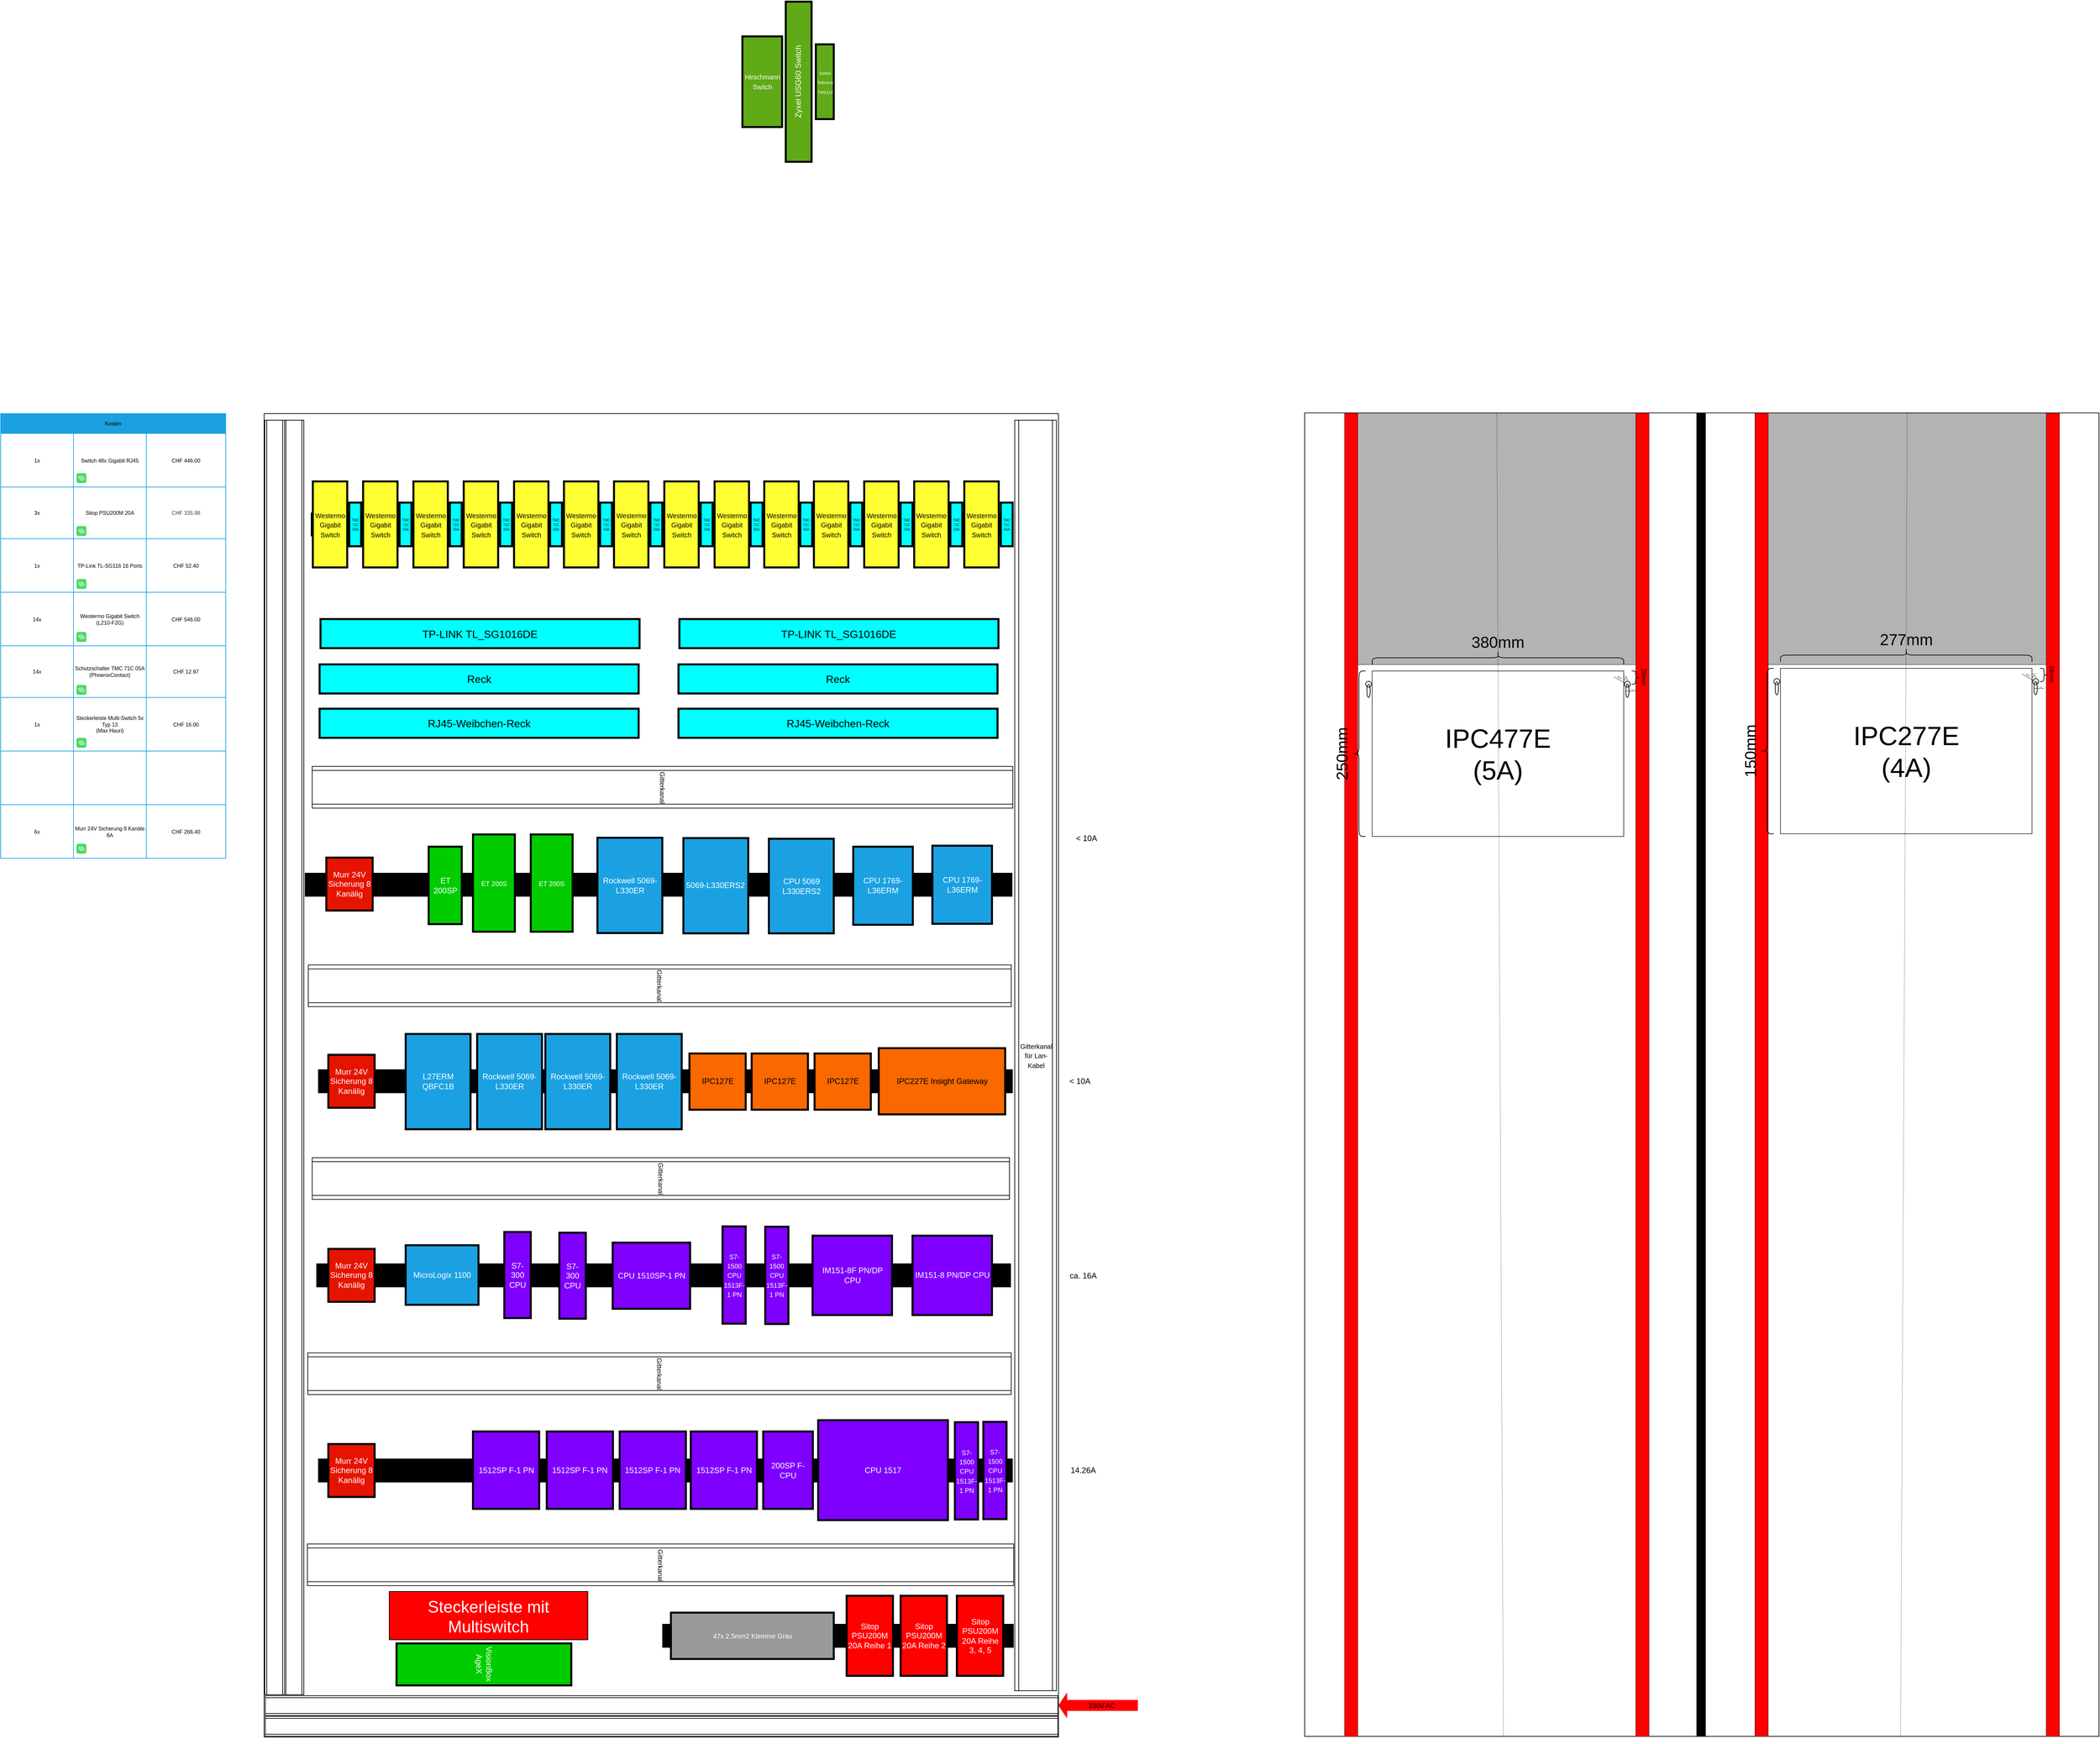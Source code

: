<mxfile>
    <diagram id="TPpaLSSVkbKQ7XR9kPRj" name="Page-3">
        <mxGraphModel dx="-4884" dy="3445" grid="1" gridSize="10" guides="1" tooltips="1" connect="1" arrows="1" fold="1" page="1" pageScale="1" pageWidth="850" pageHeight="1100" math="0" shadow="0">
            <root>
                <mxCell id="0"/>
                <mxCell id="1" parent="0"/>
                <mxCell id="Xc0up3En-KnBYgTOxBuq-1" value="" style="rounded=0;whiteSpace=wrap;html=1;" parent="1" vertex="1">
                    <mxGeometry x="5538" y="-2000" width="1200" height="2000" as="geometry"/>
                </mxCell>
                <mxCell id="VmFipPtLralxREAnsVtR-4" value="&lt;span style=&quot;color: rgb(0, 0, 0);&quot;&gt;&lt;font style=&quot;font-size: 16px;&quot;&gt;Reck&lt;/font&gt;&lt;/span&gt;" style="rounded=0;whiteSpace=wrap;html=1;strokeColor=#000000;strokeWidth=3;fontSize=6;fontColor=#FFFFFF;fillColor=#00FFFF;rotation=0;" parent="1" vertex="1">
                    <mxGeometry x="5621.8" y="-1620.995" width="482" height="44" as="geometry"/>
                </mxCell>
                <mxCell id="VmFipPtLralxREAnsVtR-5" value="&lt;span style=&quot;color: rgb(0, 0, 0);&quot;&gt;&lt;font style=&quot;font-size: 16px;&quot;&gt;Reck&lt;/font&gt;&lt;/span&gt;" style="rounded=0;whiteSpace=wrap;html=1;strokeColor=#000000;strokeWidth=3;fontSize=6;fontColor=#FFFFFF;fillColor=#00FFFF;rotation=0;" parent="1" vertex="1">
                    <mxGeometry x="6164" y="-1620.995" width="482" height="44" as="geometry"/>
                </mxCell>
                <mxCell id="VmFipPtLralxREAnsVtR-1" value="&lt;span style=&quot;color: rgb(0, 0, 0);&quot;&gt;&lt;font style=&quot;font-size: 16px;&quot;&gt;RJ45-Weibchen-Reck&lt;/font&gt;&lt;/span&gt;" style="rounded=0;whiteSpace=wrap;html=1;strokeColor=#000000;strokeWidth=3;fontSize=6;fontColor=#FFFFFF;fillColor=#00FFFF;rotation=0;" parent="1" vertex="1">
                    <mxGeometry x="5621.8" y="-1554.005" width="482" height="44" as="geometry"/>
                </mxCell>
                <mxCell id="VmFipPtLralxREAnsVtR-2" value="&lt;span style=&quot;color: rgb(0, 0, 0);&quot;&gt;&lt;font style=&quot;font-size: 16px;&quot;&gt;RJ45-Weibchen-Reck&lt;/font&gt;&lt;/span&gt;" style="rounded=0;whiteSpace=wrap;html=1;strokeColor=#000000;strokeWidth=3;fontSize=6;fontColor=#FFFFFF;fillColor=#00FFFF;rotation=0;" parent="1" vertex="1">
                    <mxGeometry x="6164" y="-1554.005" width="482" height="44" as="geometry"/>
                </mxCell>
                <mxCell id="v3nC6fvuL0f5vwLdzk2l-1" value="" style="shape=process;whiteSpace=wrap;html=1;backgroundOutline=1;rotation=90;direction=east;" parent="1" vertex="1">
                    <mxGeometry x="6123.5" y="-646.2" width="30" height="1197.5" as="geometry"/>
                </mxCell>
                <mxCell id="0caz4qh9KZOjkiX6rRPG-11" value="" style="shape=process;whiteSpace=wrap;html=1;backgroundOutline=1;rotation=0;direction=east;" parent="1" vertex="1">
                    <mxGeometry x="5568" y="-1990" width="30" height="1926" as="geometry"/>
                </mxCell>
                <mxCell id="njbvEtj2IgMwflsaRkZC-14" value="" style="rounded=0;whiteSpace=wrap;html=1;fillColor=#000000;direction=west;rotation=0;" parent="1" vertex="1">
                    <mxGeometry x="5600" y="-1305.5" width="1067.88" height="35" as="geometry"/>
                </mxCell>
                <mxCell id="njbvEtj2IgMwflsaRkZC-10" value="" style="rounded=0;whiteSpace=wrap;html=1;fillColor=#000000;direction=west;rotation=0;" parent="1" vertex="1">
                    <mxGeometry x="5620" y="-1008.5" width="1048.43" height="35" as="geometry"/>
                </mxCell>
                <mxCell id="njbvEtj2IgMwflsaRkZC-7" value="" style="rounded=0;whiteSpace=wrap;html=1;fillColor=#000000;direction=west;rotation=0;" parent="1" vertex="1">
                    <mxGeometry x="5617.35" y="-715.2" width="1048.43" height="35" as="geometry"/>
                </mxCell>
                <mxCell id="43AWTeol2eqpDKy62Fri-9" value="" style="rounded=0;whiteSpace=wrap;html=1;fillColor=#000000;direction=west;rotation=0;" parent="1" vertex="1">
                    <mxGeometry x="5609" y="-1850" width="1060" height="35" as="geometry"/>
                </mxCell>
                <mxCell id="Xc0up3En-KnBYgTOxBuq-44" value="" style="rounded=0;whiteSpace=wrap;html=1;fillColor=#000000;direction=west;rotation=0;" parent="1" vertex="1">
                    <mxGeometry x="6140" y="-170.5" width="530" height="35" as="geometry"/>
                </mxCell>
                <mxCell id="Xc0up3En-KnBYgTOxBuq-88" value="VisionBox AgeX" style="rounded=0;whiteSpace=wrap;html=1;fillColor=#00CC00;fontColor=#ffffff;strokeColor=#000000;strokeWidth=3;direction=east;rotation=90;" parent="1" vertex="1">
                    <mxGeometry x="5838.34" y="-241.78" width="63.44" height="264" as="geometry"/>
                </mxCell>
                <mxCell id="Xc0up3En-KnBYgTOxBuq-175" value="" style="group" parent="1" vertex="1" connectable="0">
                    <mxGeometry x="7110" y="-2001" width="1200" height="2010" as="geometry"/>
                </mxCell>
                <mxCell id="Xc0up3En-KnBYgTOxBuq-174" value="" style="rounded=0;whiteSpace=wrap;html=1;" parent="Xc0up3En-KnBYgTOxBuq-175" vertex="1">
                    <mxGeometry width="1200" height="2000" as="geometry"/>
                </mxCell>
                <mxCell id="fpcnu5w9rLiY_fjCbhJ9-66" value="" style="endArrow=none;html=1;strokeWidth=14;" parent="Xc0up3En-KnBYgTOxBuq-175" edge="1">
                    <mxGeometry width="50" height="50" relative="1" as="geometry">
                        <mxPoint x="598.89" as="sourcePoint"/>
                        <mxPoint x="598.89" y="2000.143" as="targetPoint"/>
                    </mxGeometry>
                </mxCell>
                <mxCell id="iMRwz6aRLfvzNHu9S3gK-23" value="" style="rounded=0;whiteSpace=wrap;html=1;strokeWidth=0.5;fontSize=3;fillColor=#B3B3B3;rotation=90;" parent="Xc0up3En-KnBYgTOxBuq-175" vertex="1">
                    <mxGeometry x="100" y="-20" width="380" height="420" as="geometry"/>
                </mxCell>
                <mxCell id="iMRwz6aRLfvzNHu9S3gK-24" value="" style="rounded=0;whiteSpace=wrap;html=1;strokeWidth=0.5;fontSize=3;fillColor=#FF0000;" parent="Xc0up3En-KnBYgTOxBuq-175" vertex="1">
                    <mxGeometry x="60" width="20" height="2000" as="geometry"/>
                </mxCell>
                <mxCell id="iMRwz6aRLfvzNHu9S3gK-25" value="" style="rounded=0;whiteSpace=wrap;html=1;strokeWidth=0.5;fontSize=3;fillColor=#FF0000;" parent="Xc0up3En-KnBYgTOxBuq-175" vertex="1">
                    <mxGeometry x="500" width="20" height="2000" as="geometry"/>
                </mxCell>
                <mxCell id="iMRwz6aRLfvzNHu9S3gK-26" value="" style="rounded=0;whiteSpace=wrap;html=1;strokeWidth=0.5;fontSize=3;fillColor=#B3B3B3;rotation=90;" parent="Xc0up3En-KnBYgTOxBuq-175" vertex="1">
                    <mxGeometry x="720" y="-20" width="380" height="420" as="geometry"/>
                </mxCell>
                <mxCell id="iMRwz6aRLfvzNHu9S3gK-27" value="" style="rounded=0;whiteSpace=wrap;html=1;strokeWidth=0.5;fontSize=3;fillColor=#FF0000;" parent="Xc0up3En-KnBYgTOxBuq-175" vertex="1">
                    <mxGeometry x="680" width="20" height="2000" as="geometry"/>
                </mxCell>
                <mxCell id="iMRwz6aRLfvzNHu9S3gK-28" value="" style="rounded=0;whiteSpace=wrap;html=1;strokeWidth=0.5;fontSize=3;fillColor=#FF0000;" parent="Xc0up3En-KnBYgTOxBuq-175" vertex="1">
                    <mxGeometry x="1120" width="20" height="2000" as="geometry"/>
                </mxCell>
                <mxCell id="Gb0D1ik59atb3aUwtkQQ-1" value="" style="group" parent="Xc0up3En-KnBYgTOxBuq-175" vertex="1" connectable="0">
                    <mxGeometry x="37" y="320" width="522.5" height="320" as="geometry"/>
                </mxCell>
                <mxCell id="Gb0D1ik59atb3aUwtkQQ-2" value="" style="group" parent="Gb0D1ik59atb3aUwtkQQ-1" vertex="1" connectable="0">
                    <mxGeometry width="485.5" height="320" as="geometry"/>
                </mxCell>
                <mxCell id="Gb0D1ik59atb3aUwtkQQ-3" value="IPC477E&lt;br&gt;(5A)" style="rounded=0;whiteSpace=wrap;html=1;fontSize=40;fillColor=none;strokeColor=#36393d;" parent="Gb0D1ik59atb3aUwtkQQ-2" vertex="1">
                    <mxGeometry x="65" y="70" width="380" height="250" as="geometry"/>
                </mxCell>
                <mxCell id="Gb0D1ik59atb3aUwtkQQ-4" value="" style="shape=curlyBracket;whiteSpace=wrap;html=1;rounded=1;labelPosition=left;verticalLabelPosition=middle;align=right;verticalAlign=middle;fontSize=40;fillColor=#B3B3B3;" parent="Gb0D1ik59atb3aUwtkQQ-2" vertex="1">
                    <mxGeometry x="35" y="70" width="20" height="250" as="geometry"/>
                </mxCell>
                <mxCell id="Gb0D1ik59atb3aUwtkQQ-5" value="" style="shape=curlyBracket;whiteSpace=wrap;html=1;rounded=1;labelPosition=left;verticalLabelPosition=middle;align=right;verticalAlign=middle;fontSize=40;fillColor=#B3B3B3;rotation=90;" parent="Gb0D1ik59atb3aUwtkQQ-2" vertex="1">
                    <mxGeometry x="245" y="-140" width="20" height="380" as="geometry"/>
                </mxCell>
                <mxCell id="Gb0D1ik59atb3aUwtkQQ-6" value="&lt;font style=&quot;font-size: 24px;&quot;&gt;380mm&lt;/font&gt;" style="text;html=1;strokeColor=none;fillColor=none;align=center;verticalAlign=middle;whiteSpace=wrap;rounded=0;fontSize=40;" parent="Gb0D1ik59atb3aUwtkQQ-2" vertex="1">
                    <mxGeometry x="210" width="90" height="40" as="geometry"/>
                </mxCell>
                <mxCell id="Gb0D1ik59atb3aUwtkQQ-7" value="250mm" style="text;html=1;strokeColor=none;fillColor=none;align=center;verticalAlign=middle;whiteSpace=wrap;rounded=0;fontSize=24;rotation=-90;" parent="Gb0D1ik59atb3aUwtkQQ-2" vertex="1">
                    <mxGeometry x="-25" y="175" width="90" height="40" as="geometry"/>
                </mxCell>
                <mxCell id="Gb0D1ik59atb3aUwtkQQ-8" value="" style="ellipse;whiteSpace=wrap;html=1;aspect=fixed;fontSize=24;fillColor=none;" parent="Gb0D1ik59atb3aUwtkQQ-2" vertex="1">
                    <mxGeometry x="446" y="85.5" width="9" height="9" as="geometry"/>
                </mxCell>
                <mxCell id="Gb0D1ik59atb3aUwtkQQ-9" value="" style="ellipse;whiteSpace=wrap;html=1;aspect=fixed;fontSize=24;fillColor=none;" parent="Gb0D1ik59atb3aUwtkQQ-2" vertex="1">
                    <mxGeometry x="55" y="85.5" width="9" height="9" as="geometry"/>
                </mxCell>
                <mxCell id="Gb0D1ik59atb3aUwtkQQ-10" value="" style="ellipse;whiteSpace=wrap;html=1;fontSize=24;fillColor=none;" parent="Gb0D1ik59atb3aUwtkQQ-2" vertex="1">
                    <mxGeometry x="448" y="90" width="5" height="20" as="geometry"/>
                </mxCell>
                <mxCell id="Gb0D1ik59atb3aUwtkQQ-11" value="" style="ellipse;whiteSpace=wrap;html=1;fontSize=24;fillColor=none;" parent="Gb0D1ik59atb3aUwtkQQ-2" vertex="1">
                    <mxGeometry x="57" y="90" width="5" height="20" as="geometry"/>
                </mxCell>
                <mxCell id="Gb0D1ik59atb3aUwtkQQ-12" value="" style="shape=curlyBracket;whiteSpace=wrap;html=1;rounded=1;labelPosition=left;verticalLabelPosition=middle;align=right;verticalAlign=middle;fontSize=24;fillColor=#B3B3B3;rotation=-180;" parent="Gb0D1ik59atb3aUwtkQQ-2" vertex="1">
                    <mxGeometry x="457" y="70" width="12" height="20" as="geometry"/>
                </mxCell>
                <mxCell id="Gb0D1ik59atb3aUwtkQQ-13" value="" style="line;strokeWidth=0.5;html=1;fontSize=24;fillColor=#B3B3B3;rotation=30;" parent="Gb0D1ik59atb3aUwtkQQ-2" vertex="1">
                    <mxGeometry x="427.72" y="81" width="28.87" height="9" as="geometry"/>
                </mxCell>
                <mxCell id="Gb0D1ik59atb3aUwtkQQ-14" value="&lt;font style=&quot;font-size: 3px;&quot;&gt;9mm&lt;/font&gt;" style="text;html=1;strokeColor=none;fillColor=none;align=center;verticalAlign=middle;whiteSpace=wrap;rounded=0;strokeWidth=0.5;fontSize=24;rotation=30;" parent="Gb0D1ik59atb3aUwtkQQ-2" vertex="1">
                    <mxGeometry x="434.75" y="69" width="15" height="9.5" as="geometry"/>
                </mxCell>
                <mxCell id="Gb0D1ik59atb3aUwtkQQ-15" value="" style="line;strokeWidth=0.5;html=1;fontSize=24;fillColor=#B3B3B3;rotation=0;" parent="Gb0D1ik59atb3aUwtkQQ-2" vertex="1">
                    <mxGeometry x="448" y="95.5" width="15" height="9" as="geometry"/>
                </mxCell>
                <mxCell id="Gb0D1ik59atb3aUwtkQQ-16" value="" style="shape=curlyBracket;whiteSpace=wrap;html=1;rounded=1;labelPosition=left;verticalLabelPosition=middle;align=right;verticalAlign=middle;strokeWidth=0.5;fontSize=2;fillColor=#B3B3B3;rotation=90;" parent="Gb0D1ik59atb3aUwtkQQ-2" vertex="1">
                    <mxGeometry x="445.5" y="79" width="5.5" height="5" as="geometry"/>
                </mxCell>
                <mxCell id="Gb0D1ik59atb3aUwtkQQ-17" value="&lt;font style=&quot;font-size: 2px;&quot;&gt;5mm&lt;/font&gt;" style="text;html=1;strokeColor=none;fillColor=none;align=center;verticalAlign=middle;whiteSpace=wrap;rounded=0;strokeWidth=0.5;fontSize=2;rotation=0;" parent="Gb0D1ik59atb3aUwtkQQ-2" vertex="1">
                    <mxGeometry x="443" y="73" width="10" height="10" as="geometry"/>
                </mxCell>
                <mxCell id="Gb0D1ik59atb3aUwtkQQ-18" value="&lt;font style=&quot;font-size: 9px;&quot;&gt;20mm&lt;/font&gt;" style="text;html=1;strokeColor=none;fillColor=none;align=center;verticalAlign=middle;whiteSpace=wrap;rounded=0;fontSize=24;rotation=90;" parent="Gb0D1ik59atb3aUwtkQQ-1" vertex="1">
                    <mxGeometry x="465.57" y="72" width="29" height="13.63" as="geometry"/>
                </mxCell>
                <mxCell id="Gb0D1ik59atb3aUwtkQQ-19" value="&lt;font style=&quot;font-size: 2px;&quot;&gt;5mm&lt;br&gt;&lt;/font&gt;" style="text;html=1;strokeColor=none;fillColor=none;align=center;verticalAlign=middle;whiteSpace=wrap;rounded=0;strokeWidth=0.5;fontSize=3;" parent="Gb0D1ik59atb3aUwtkQQ-1" vertex="1">
                    <mxGeometry x="456" y="97" width="5" height="2" as="geometry"/>
                </mxCell>
                <mxCell id="qM0qFcab_o9YEWb91lrH-1" value="" style="group" parent="Xc0up3En-KnBYgTOxBuq-175" vertex="1" connectable="0">
                    <mxGeometry x="653.75" y="316" width="522.5" height="320" as="geometry"/>
                </mxCell>
                <mxCell id="qM0qFcab_o9YEWb91lrH-2" value="" style="group" parent="qM0qFcab_o9YEWb91lrH-1" vertex="1" connectable="0">
                    <mxGeometry width="485.5" height="320" as="geometry"/>
                </mxCell>
                <mxCell id="qM0qFcab_o9YEWb91lrH-3" value="IPC277E&lt;br&gt;(4A)" style="rounded=0;whiteSpace=wrap;html=1;fontSize=40;fillColor=none;strokeColor=#36393d;" parent="qM0qFcab_o9YEWb91lrH-2" vertex="1">
                    <mxGeometry x="65" y="70" width="380" height="250" as="geometry"/>
                </mxCell>
                <mxCell id="qM0qFcab_o9YEWb91lrH-4" value="" style="shape=curlyBracket;whiteSpace=wrap;html=1;rounded=1;labelPosition=left;verticalLabelPosition=middle;align=right;verticalAlign=middle;fontSize=40;fillColor=#B3B3B3;" parent="qM0qFcab_o9YEWb91lrH-2" vertex="1">
                    <mxGeometry x="35" y="70" width="20" height="250" as="geometry"/>
                </mxCell>
                <mxCell id="qM0qFcab_o9YEWb91lrH-5" value="" style="shape=curlyBracket;whiteSpace=wrap;html=1;rounded=1;labelPosition=left;verticalLabelPosition=middle;align=right;verticalAlign=middle;fontSize=40;fillColor=#B3B3B3;rotation=90;" parent="qM0qFcab_o9YEWb91lrH-2" vertex="1">
                    <mxGeometry x="245" y="-140" width="20" height="380" as="geometry"/>
                </mxCell>
                <mxCell id="qM0qFcab_o9YEWb91lrH-6" value="&lt;font style=&quot;font-size: 24px;&quot;&gt;277mm&lt;/font&gt;" style="text;html=1;strokeColor=none;fillColor=none;align=center;verticalAlign=middle;whiteSpace=wrap;rounded=0;fontSize=40;" parent="qM0qFcab_o9YEWb91lrH-2" vertex="1">
                    <mxGeometry x="210" width="90" height="40" as="geometry"/>
                </mxCell>
                <mxCell id="qM0qFcab_o9YEWb91lrH-7" value="150mm" style="text;html=1;strokeColor=none;fillColor=none;align=center;verticalAlign=middle;whiteSpace=wrap;rounded=0;fontSize=24;rotation=-90;" parent="qM0qFcab_o9YEWb91lrH-2" vertex="1">
                    <mxGeometry x="-25" y="175" width="90" height="40" as="geometry"/>
                </mxCell>
                <mxCell id="qM0qFcab_o9YEWb91lrH-8" value="" style="ellipse;whiteSpace=wrap;html=1;aspect=fixed;fontSize=24;fillColor=none;" parent="qM0qFcab_o9YEWb91lrH-2" vertex="1">
                    <mxGeometry x="446" y="85.5" width="9" height="9" as="geometry"/>
                </mxCell>
                <mxCell id="qM0qFcab_o9YEWb91lrH-9" value="" style="ellipse;whiteSpace=wrap;html=1;aspect=fixed;fontSize=24;fillColor=none;" parent="qM0qFcab_o9YEWb91lrH-2" vertex="1">
                    <mxGeometry x="55" y="85.5" width="9" height="9" as="geometry"/>
                </mxCell>
                <mxCell id="qM0qFcab_o9YEWb91lrH-10" value="" style="ellipse;whiteSpace=wrap;html=1;fontSize=24;fillColor=none;" parent="qM0qFcab_o9YEWb91lrH-2" vertex="1">
                    <mxGeometry x="448" y="90" width="5" height="20" as="geometry"/>
                </mxCell>
                <mxCell id="qM0qFcab_o9YEWb91lrH-11" value="" style="ellipse;whiteSpace=wrap;html=1;fontSize=24;fillColor=none;" parent="qM0qFcab_o9YEWb91lrH-2" vertex="1">
                    <mxGeometry x="57" y="90" width="5" height="20" as="geometry"/>
                </mxCell>
                <mxCell id="qM0qFcab_o9YEWb91lrH-12" value="" style="shape=curlyBracket;whiteSpace=wrap;html=1;rounded=1;labelPosition=left;verticalLabelPosition=middle;align=right;verticalAlign=middle;fontSize=24;fillColor=#B3B3B3;rotation=-180;" parent="qM0qFcab_o9YEWb91lrH-2" vertex="1">
                    <mxGeometry x="457" y="70" width="12" height="20" as="geometry"/>
                </mxCell>
                <mxCell id="qM0qFcab_o9YEWb91lrH-13" value="" style="line;strokeWidth=0.5;html=1;fontSize=24;fillColor=#B3B3B3;rotation=30;" parent="qM0qFcab_o9YEWb91lrH-2" vertex="1">
                    <mxGeometry x="427.72" y="81" width="28.87" height="9" as="geometry"/>
                </mxCell>
                <mxCell id="qM0qFcab_o9YEWb91lrH-14" value="&lt;font style=&quot;font-size: 3px;&quot;&gt;9mm&lt;/font&gt;" style="text;html=1;strokeColor=none;fillColor=none;align=center;verticalAlign=middle;whiteSpace=wrap;rounded=0;strokeWidth=0.5;fontSize=24;rotation=30;" parent="qM0qFcab_o9YEWb91lrH-2" vertex="1">
                    <mxGeometry x="434.75" y="69" width="15" height="9.5" as="geometry"/>
                </mxCell>
                <mxCell id="qM0qFcab_o9YEWb91lrH-15" value="" style="line;strokeWidth=0.5;html=1;fontSize=24;fillColor=#B3B3B3;rotation=0;" parent="qM0qFcab_o9YEWb91lrH-2" vertex="1">
                    <mxGeometry x="448" y="95.5" width="15" height="9" as="geometry"/>
                </mxCell>
                <mxCell id="qM0qFcab_o9YEWb91lrH-16" value="" style="shape=curlyBracket;whiteSpace=wrap;html=1;rounded=1;labelPosition=left;verticalLabelPosition=middle;align=right;verticalAlign=middle;strokeWidth=0.5;fontSize=2;fillColor=#B3B3B3;rotation=90;" parent="qM0qFcab_o9YEWb91lrH-2" vertex="1">
                    <mxGeometry x="445.5" y="79" width="5.5" height="5" as="geometry"/>
                </mxCell>
                <mxCell id="qM0qFcab_o9YEWb91lrH-17" value="&lt;font style=&quot;font-size: 2px;&quot;&gt;65mm&lt;/font&gt;" style="text;html=1;strokeColor=none;fillColor=none;align=center;verticalAlign=middle;whiteSpace=wrap;rounded=0;strokeWidth=0.5;fontSize=2;rotation=0;" parent="qM0qFcab_o9YEWb91lrH-2" vertex="1">
                    <mxGeometry x="443.25" y="73" width="10" height="10" as="geometry"/>
                </mxCell>
                <mxCell id="qM0qFcab_o9YEWb91lrH-18" value="&lt;font style=&quot;font-size: 9px;&quot;&gt;24mm&lt;/font&gt;" style="text;html=1;strokeColor=none;fillColor=none;align=center;verticalAlign=middle;whiteSpace=wrap;rounded=0;fontSize=24;rotation=90;" parent="qM0qFcab_o9YEWb91lrH-1" vertex="1">
                    <mxGeometry x="465.57" y="72" width="29" height="13.63" as="geometry"/>
                </mxCell>
                <mxCell id="qM0qFcab_o9YEWb91lrH-19" value="&lt;font style=&quot;font-size: 2px;&quot;&gt;5mm&lt;br&gt;&lt;/font&gt;" style="text;html=1;strokeColor=none;fillColor=none;align=center;verticalAlign=middle;whiteSpace=wrap;rounded=0;strokeWidth=0.5;fontSize=3;" parent="qM0qFcab_o9YEWb91lrH-1" vertex="1">
                    <mxGeometry x="456" y="97" width="5" height="2" as="geometry"/>
                </mxCell>
                <mxCell id="qM0qFcab_o9YEWb91lrH-20" value="" style="endArrow=none;dashed=1;html=1;strokeWidth=0.5;fontSize=9;exitX=0;exitY=0.5;exitDx=0;exitDy=0;entryX=0.25;entryY=1;entryDx=0;entryDy=0;" parent="Xc0up3En-KnBYgTOxBuq-175" source="iMRwz6aRLfvzNHu9S3gK-23" target="Xc0up3En-KnBYgTOxBuq-174" edge="1">
                    <mxGeometry width="50" height="50" relative="1" as="geometry">
                        <mxPoint x="220" y="600" as="sourcePoint"/>
                        <mxPoint x="270" y="550" as="targetPoint"/>
                    </mxGeometry>
                </mxCell>
                <mxCell id="qM0qFcab_o9YEWb91lrH-22" value="" style="endArrow=none;dashed=1;html=1;strokeWidth=0.5;fontSize=9;entryX=0;entryY=0.5;entryDx=0;entryDy=0;exitX=0.75;exitY=1;exitDx=0;exitDy=0;" parent="Xc0up3En-KnBYgTOxBuq-175" source="Xc0up3En-KnBYgTOxBuq-174" target="iMRwz6aRLfvzNHu9S3gK-26" edge="1">
                    <mxGeometry width="50" height="50" relative="1" as="geometry">
                        <mxPoint x="220" y="1180" as="sourcePoint"/>
                        <mxPoint x="270" y="1130" as="targetPoint"/>
                    </mxGeometry>
                </mxCell>
                <mxCell id="43AWTeol2eqpDKy62Fri-1" value="" style="shape=process;whiteSpace=wrap;html=1;backgroundOutline=1;rotation=0;direction=east;" parent="1" vertex="1">
                    <mxGeometry x="5539" y="-1990" width="30" height="1926" as="geometry"/>
                </mxCell>
                <mxCell id="43AWTeol2eqpDKy62Fri-2" value="&lt;font style=&quot;font-size: 10px;&quot;&gt;Gitterkanal für Lan-Kabel&lt;/font&gt;" style="shape=process;whiteSpace=wrap;html=1;backgroundOutline=1;rotation=0;direction=east;" parent="1" vertex="1">
                    <mxGeometry x="6672" y="-1990" width="63" height="1920" as="geometry"/>
                </mxCell>
                <mxCell id="43AWTeol2eqpDKy62Fri-4" value="" style="shape=process;whiteSpace=wrap;html=1;backgroundOutline=1;rotation=90;direction=east;" parent="1" vertex="1">
                    <mxGeometry x="6123.5" y="-615.0" width="30" height="1197.5" as="geometry"/>
                </mxCell>
                <mxCell id="43AWTeol2eqpDKy62Fri-7" value="" style="rounded=0;whiteSpace=wrap;html=1;fillColor=#000000;direction=west;rotation=0;" parent="1" vertex="1">
                    <mxGeometry x="5620" y="-420.31" width="1048.43" height="35" as="geometry"/>
                </mxCell>
                <mxCell id="43AWTeol2eqpDKy62Fri-8" value="&lt;font style=&quot;font-size: 10px;&quot;&gt;Gitterkanal&lt;/font&gt;" style="shape=process;whiteSpace=wrap;html=1;backgroundOutline=1;rotation=90;direction=east;" parent="1" vertex="1">
                    <mxGeometry x="6105.38" y="-793.8" width="63" height="1067" as="geometry"/>
                </mxCell>
                <mxCell id="43AWTeol2eqpDKy62Fri-10" value="&lt;font size=&quot;1&quot;&gt;Gitterkanal&lt;/font&gt;" style="shape=process;whiteSpace=wrap;html=1;backgroundOutline=1;rotation=90;direction=east;" parent="1" vertex="1">
                    <mxGeometry x="6103.8" y="-1080.51" width="63" height="1062.81" as="geometry"/>
                </mxCell>
                <mxCell id="Xc0up3En-KnBYgTOxBuq-38" value="200SP F-CPU" style="rounded=0;whiteSpace=wrap;html=1;fillColor=#7F00FF;fontColor=#ffffff;strokeColor=#000000;strokeWidth=3;direction=east;rotation=0;" parent="1" vertex="1">
                    <mxGeometry x="6292.0" y="-461.805" width="75" height="117" as="geometry"/>
                </mxCell>
                <mxCell id="Xc0up3En-KnBYgTOxBuq-39" value="1512SP F-1 PN" style="rounded=0;whiteSpace=wrap;html=1;fillColor=#7F00FF;fontColor=#ffffff;strokeColor=#000000;strokeWidth=3;direction=east;rotation=0;" parent="1" vertex="1">
                    <mxGeometry x="6182.56" y="-461.805" width="100" height="117" as="geometry"/>
                </mxCell>
                <mxCell id="Xc0up3En-KnBYgTOxBuq-40" value="&lt;font style=&quot;font-size: 10px;&quot;&gt;S7-1500 CPU 1513F-1 PN&lt;/font&gt;" style="rounded=0;whiteSpace=wrap;html=1;fillColor=#7F00FF;fontColor=#ffffff;strokeColor=#000000;strokeWidth=3;direction=east;rotation=0;" parent="1" vertex="1">
                    <mxGeometry x="6581.56" y="-475.805" width="35" height="147" as="geometry"/>
                </mxCell>
                <mxCell id="Xc0up3En-KnBYgTOxBuq-41" value="IM151-8 PN/DP CPU" style="rounded=0;whiteSpace=wrap;html=1;fillColor=#7F00FF;fontColor=#ffffff;strokeColor=#000000;strokeWidth=3;direction=east;rotation=0;" parent="1" vertex="1">
                    <mxGeometry x="6517.56" y="-757.705" width="120" height="120" as="geometry"/>
                </mxCell>
                <mxCell id="Xc0up3En-KnBYgTOxBuq-43" value="IM151-8F PN/DP CPU" style="rounded=0;whiteSpace=wrap;html=1;fillColor=#7F00FF;fontColor=#ffffff;strokeColor=#000000;strokeWidth=3;direction=east;rotation=0;" parent="1" vertex="1">
                    <mxGeometry x="6366.56" y="-757.705" width="120" height="120" as="geometry"/>
                </mxCell>
                <mxCell id="Xc0up3En-KnBYgTOxBuq-47" value="&lt;span style=&quot;color: rgb(255, 255, 255); font-size: 10px;&quot;&gt;S7-1500 CPU 1513F-1 PN&lt;/span&gt;" style="rounded=0;whiteSpace=wrap;html=1;fillColor=#7F00FF;fontColor=#000000;strokeColor=#000000;strokeWidth=3;direction=west;rotation=0;" parent="1" vertex="1">
                    <mxGeometry x="6230.56" y="-771.705" width="35" height="147" as="geometry"/>
                </mxCell>
                <mxCell id="Xc0up3En-KnBYgTOxBuq-48" value="Rockwell 5069-L330ER" style="rounded=0;whiteSpace=wrap;html=1;fillColor=#1ba1e2;fontColor=#ffffff;strokeColor=#000000;strokeWidth=3;direction=west;rotation=0;" parent="1" vertex="1">
                    <mxGeometry x="5962.85" y="-1062.505" width="98" height="144" as="geometry"/>
                </mxCell>
                <mxCell id="Xc0up3En-KnBYgTOxBuq-49" value="&lt;span style=&quot;font-size: 10px;&quot;&gt;S7-1500 CPU 1513F-1 PN&lt;/span&gt;" style="rounded=0;whiteSpace=wrap;html=1;fillColor=#7F00FF;fontColor=#ffffff;strokeColor=#000000;strokeWidth=3;direction=west;rotation=0;" parent="1" vertex="1">
                    <mxGeometry x="6624.56" y="-476.315" width="35" height="147" as="geometry"/>
                </mxCell>
                <mxCell id="Xc0up3En-KnBYgTOxBuq-50" value="Rockwell 5069-L330ER" style="rounded=0;whiteSpace=wrap;html=1;fillColor=#1ba1e2;fontColor=#ffffff;strokeColor=#000000;strokeWidth=3;direction=west;rotation=0;" parent="1" vertex="1">
                    <mxGeometry x="6041.56" y="-1359.005" width="98" height="144" as="geometry"/>
                </mxCell>
                <mxCell id="Xc0up3En-KnBYgTOxBuq-57" value="&lt;font color=&quot;#ffffff&quot;&gt;1512SP F-1 PN&lt;/font&gt;" style="rounded=0;whiteSpace=wrap;html=1;fillColor=#7F00FF;fontColor=#000000;strokeColor=#000000;strokeWidth=3;direction=west;rotation=0;" parent="1" vertex="1">
                    <mxGeometry x="5853.56" y="-461.805" width="100" height="117" as="geometry"/>
                </mxCell>
                <mxCell id="Xc0up3En-KnBYgTOxBuq-59" value="1512SP F-1 PN" style="rounded=0;whiteSpace=wrap;html=1;fillColor=#7F00FF;fontColor=#ffffff;strokeColor=#000000;strokeWidth=3;direction=west;rotation=0;" parent="1" vertex="1">
                    <mxGeometry x="5965.0" y="-461.805" width="100" height="117" as="geometry"/>
                </mxCell>
                <mxCell id="Xc0up3En-KnBYgTOxBuq-60" value="5069-L330ERS2" style="rounded=0;whiteSpace=wrap;html=1;fillColor=#1ba1e2;fontColor=#ffffff;strokeColor=#000000;strokeWidth=3;direction=west;rotation=0;" parent="1" vertex="1">
                    <mxGeometry x="6171.41" y="-1358.505" width="98" height="144" as="geometry"/>
                </mxCell>
                <mxCell id="Xc0up3En-KnBYgTOxBuq-61" value="&lt;font color=&quot;#ffffff&quot;&gt;1512SP F-1 PN&lt;/font&gt;" style="rounded=0;whiteSpace=wrap;html=1;fillColor=#7F00FF;fontColor=#000000;strokeColor=#000000;strokeWidth=3;direction=west;rotation=0;" parent="1" vertex="1">
                    <mxGeometry x="6075.17" y="-461.805" width="100" height="117" as="geometry"/>
                </mxCell>
                <mxCell id="Xc0up3En-KnBYgTOxBuq-62" value="CPU 1517" style="rounded=0;whiteSpace=wrap;html=1;fillColor=#7F00FF;fontColor=#ffffff;strokeColor=#000000;strokeWidth=3;direction=west;rotation=0;" parent="1" vertex="1">
                    <mxGeometry x="6375" y="-478.805" width="196" height="151" as="geometry"/>
                </mxCell>
                <mxCell id="Xc0up3En-KnBYgTOxBuq-64" value="&lt;font style=&quot;&quot;&gt;&lt;font color=&quot;#ffffff&quot; style=&quot;font-size: 6px;&quot;&gt;Switch Teltonica TWS114&lt;/font&gt;&lt;br&gt;&lt;/font&gt;" style="rounded=0;whiteSpace=wrap;html=1;fillColor=#60A917;fontColor=#000000;strokeColor=#000000;strokeWidth=3;direction=west;rotation=0;" parent="1" vertex="1">
                    <mxGeometry x="6371.56" y="-2558.005" width="27" height="113" as="geometry"/>
                </mxCell>
                <mxCell id="Xc0up3En-KnBYgTOxBuq-71" value="&lt;span style=&quot;color: rgb(255, 255, 255); font-size: 10px;&quot;&gt;S7-1500 CPU 1513F-1 PN&lt;/span&gt;" style="rounded=0;whiteSpace=wrap;html=1;fillColor=#7F00FF;strokeWidth=3;direction=east;rotation=0;" parent="1" vertex="1">
                    <mxGeometry x="6295.06" y="-771.205" width="35" height="147" as="geometry"/>
                </mxCell>
                <mxCell id="Xc0up3En-KnBYgTOxBuq-72" value="Rockwell 5069-L330ER" style="rounded=0;whiteSpace=wrap;html=1;fillColor=#1ba1e2;strokeWidth=3;direction=east;rotation=0;fontColor=#ffffff;strokeColor=#000000;" parent="1" vertex="1">
                    <mxGeometry x="6070.85" y="-1062.505" width="98" height="144" as="geometry"/>
                </mxCell>
                <mxCell id="Xc0up3En-KnBYgTOxBuq-75" value="CPU 1510SP-1 PN" style="rounded=0;whiteSpace=wrap;html=1;fillColor=#7F00FF;fontColor=#ffffff;strokeColor=#000000;strokeWidth=3;direction=east;rotation=0;" parent="1" vertex="1">
                    <mxGeometry x="6064.56" y="-747.195" width="117" height="100" as="geometry"/>
                </mxCell>
                <mxCell id="Xc0up3En-KnBYgTOxBuq-83" value="MicroLogix 1100" style="rounded=0;whiteSpace=wrap;html=1;fontColor=#ffffff;fillColor=#1ba1e2;rotation=0;strokeColor=#000000;strokeWidth=3;" parent="1" vertex="1">
                    <mxGeometry x="5751.85" y="-743.205" width="110" height="90" as="geometry"/>
                </mxCell>
                <mxCell id="Xc0up3En-KnBYgTOxBuq-84" value="CPU 1769-L36ERM" style="rounded=0;whiteSpace=wrap;html=1;fillColor=#1ba1e2;fontColor=#ffffff;strokeColor=#000000;strokeWidth=3;direction=east;rotation=0;" parent="1" vertex="1">
                    <mxGeometry x="6428.0" y="-1345.505" width="90" height="118" as="geometry"/>
                </mxCell>
                <mxCell id="Xc0up3En-KnBYgTOxBuq-85" value="CPU 1769-L36ERM" style="rounded=0;whiteSpace=wrap;html=1;fillColor=#1ba1e2;fontColor=#ffffff;strokeColor=#000000;strokeWidth=3;direction=east;rotation=0;" parent="1" vertex="1">
                    <mxGeometry x="6547.56" y="-1346.995" width="90" height="118" as="geometry"/>
                </mxCell>
                <mxCell id="Xc0up3En-KnBYgTOxBuq-86" value="CPU 5069 L330ERS2" style="rounded=0;whiteSpace=wrap;html=1;fillColor=#1ba1e2;fontColor=#ffffff;strokeColor=#000000;strokeWidth=3;direction=east;rotation=0;" parent="1" vertex="1">
                    <mxGeometry x="6300.56" y="-1357.505" width="98" height="143" as="geometry"/>
                </mxCell>
                <mxCell id="Xc0up3En-KnBYgTOxBuq-87" value="&lt;font style=&quot;font-size: 10px;&quot;&gt;Hirschmann Switch&lt;/font&gt;" style="rounded=0;whiteSpace=wrap;html=1;fillColor=#60A917;fontColor=#ffffff;strokeColor=#000000;strokeWidth=3;direction=east;rotation=0;" parent="1" vertex="1">
                    <mxGeometry x="6260.56" y="-2570.005" width="60" height="137" as="geometry"/>
                </mxCell>
                <mxCell id="Xc0up3En-KnBYgTOxBuq-91" value="&lt;span style=&quot;font-size: 10px;&quot;&gt;ET 200S&lt;/span&gt;" style="rounded=0;whiteSpace=wrap;html=1;fillColor=#00CC00;fontColor=#ffffff;strokeColor=#000000;strokeWidth=3;direction=east;rotation=0;" parent="1" vertex="1">
                    <mxGeometry x="5853.56" y="-1364" width="63.22" height="147" as="geometry"/>
                </mxCell>
                <mxCell id="Xc0up3En-KnBYgTOxBuq-93" value="ET 200SP" style="rounded=0;whiteSpace=wrap;html=1;fillColor=#00CC00;fontColor=#ffffff;strokeColor=#000000;strokeWidth=3;direction=east;rotation=0;" parent="1" vertex="1">
                    <mxGeometry x="5786.56" y="-1345.505" width="50" height="117" as="geometry"/>
                </mxCell>
                <mxCell id="Xc0up3En-KnBYgTOxBuq-94" value="Zyxel USG60 Switch" style="rounded=0;whiteSpace=wrap;html=1;fillColor=#60A917;fontColor=#ffffff;strokeColor=#000000;strokeWidth=3;direction=east;rotation=-90;" parent="1" vertex="1">
                    <mxGeometry x="6224.56" y="-2521.005" width="242" height="39" as="geometry"/>
                </mxCell>
                <mxCell id="Xc0up3En-KnBYgTOxBuq-95" value="IPC227E Insight Gateway" style="rounded=0;whiteSpace=wrap;html=1;fillColor=#fa6800;fontColor=#000000;strokeColor=#000000;strokeWidth=3;direction=east;rotation=0;" parent="1" vertex="1">
                    <mxGeometry x="6466.56" y="-1041.005" width="191" height="100" as="geometry"/>
                </mxCell>
                <mxCell id="Xc0up3En-KnBYgTOxBuq-96" value="IPC127E" style="rounded=0;whiteSpace=wrap;html=1;fillColor=#fa6800;fontColor=#000000;strokeColor=#000000;strokeWidth=3;direction=east;rotation=0;" parent="1" vertex="1">
                    <mxGeometry x="6369.56" y="-1033.005" width="85" height="85" as="geometry"/>
                </mxCell>
                <mxCell id="Xc0up3En-KnBYgTOxBuq-97" value="IPC127E" style="rounded=0;whiteSpace=wrap;html=1;fillColor=#fa6800;fontColor=#000000;strokeColor=#000000;strokeWidth=3;direction=west;rotation=0;" parent="1" vertex="1">
                    <mxGeometry x="6274.56" y="-1033.005" width="85" height="85" as="geometry"/>
                </mxCell>
                <mxCell id="Xc0up3En-KnBYgTOxBuq-98" value="IPC127E" style="rounded=0;whiteSpace=wrap;html=1;fillColor=#fa6800;fontColor=#000000;strokeColor=#000000;strokeWidth=3;direction=east;rotation=0;" parent="1" vertex="1">
                    <mxGeometry x="6180.56" y="-1033.005" width="85" height="85" as="geometry"/>
                </mxCell>
                <mxCell id="Xc0up3En-KnBYgTOxBuq-99" value="L27ERM QBFC1B" style="rounded=0;whiteSpace=wrap;html=1;fillColor=#1ba1e2;fontColor=#ffffff;strokeColor=#000000;strokeWidth=3;direction=east;rotation=0;" parent="1" vertex="1">
                    <mxGeometry x="5751.85" y="-1062.505" width="98" height="144" as="geometry"/>
                </mxCell>
                <mxCell id="Xc0up3En-KnBYgTOxBuq-100" value="Rockwell 5069-L330ER" style="rounded=0;whiteSpace=wrap;html=1;fillColor=#1ba1e2;fontColor=#ffffff;strokeColor=#000000;strokeWidth=3;direction=west;rotation=0;" parent="1" vertex="1">
                    <mxGeometry x="5859.85" y="-1062.505" width="98" height="144" as="geometry"/>
                </mxCell>
                <mxCell id="Xc0up3En-KnBYgTOxBuq-113" value="Sitop PSU200M 20A Reihe 1" style="rounded=0;whiteSpace=wrap;html=1;fillColor=#FF0000;fontColor=#ffffff;strokeColor=#000000;strokeWidth=3;direction=west;rotation=0;" parent="1" vertex="1">
                    <mxGeometry x="6418" y="-213.495" width="70" height="121" as="geometry"/>
                </mxCell>
                <mxCell id="Xc0up3En-KnBYgTOxBuq-131" value="Murr 24V Sicherung 8 Kanälig" style="rounded=0;whiteSpace=wrap;html=1;fillColor=#e51400;fontColor=#ffffff;strokeColor=#000000;strokeWidth=3;direction=west;rotation=0;" parent="1" vertex="1">
                    <mxGeometry x="5634.99" y="-442.805" width="70" height="80" as="geometry"/>
                </mxCell>
                <mxCell id="Xc0up3En-KnBYgTOxBuq-157" value="S7-300 CPU" style="rounded=0;whiteSpace=wrap;html=1;fillColor=#7F00FF;fontColor=#ffffff;strokeColor=#000000;strokeWidth=3;direction=east;rotation=0;" parent="1" vertex="1">
                    <mxGeometry x="5900.85" y="-763.205" width="40" height="130" as="geometry"/>
                </mxCell>
                <mxCell id="Xc0up3En-KnBYgTOxBuq-158" value="S7-300 CPU" style="rounded=0;whiteSpace=wrap;html=1;fillColor=#7F00FF;fontColor=#ffffff;strokeColor=#000000;strokeWidth=3;direction=west;rotation=0;" parent="1" vertex="1">
                    <mxGeometry x="5984.0" y="-762.195" width="40" height="130" as="geometry"/>
                </mxCell>
                <mxCell id="Xc0up3En-KnBYgTOxBuq-70" value="&lt;font style=&quot;font-size: 10px;&quot; color=&quot;#000000&quot;&gt;Westermo Gigabit Switch&lt;/font&gt;" style="rounded=0;whiteSpace=wrap;html=1;fillColor=#FFFF33;fontColor=#ffffff;strokeColor=#000000;strokeWidth=3;direction=west;rotation=-360;" parent="1" vertex="1">
                    <mxGeometry x="6595.78" y="-1897.5" width="52" height="130" as="geometry"/>
                </mxCell>
                <mxCell id="5BXE7Zy3D6I54hRkOJX3-1" value="&lt;font style=&quot;font-size: 10px;&quot; color=&quot;#000000&quot;&gt;Westermo Gigabit Switch&lt;/font&gt;" style="rounded=0;whiteSpace=wrap;html=1;fillColor=#FFFF33;fontColor=#ffffff;strokeColor=#000000;strokeWidth=3;direction=west;rotation=-360;" parent="1" vertex="1">
                    <mxGeometry x="6520.06" y="-1897.5" width="52" height="130" as="geometry"/>
                </mxCell>
                <mxCell id="5BXE7Zy3D6I54hRkOJX3-2" value="&lt;font style=&quot;font-size: 10px;&quot; color=&quot;#000000&quot;&gt;Westermo Gigabit Switch&lt;/font&gt;" style="rounded=0;whiteSpace=wrap;html=1;fillColor=#FFFF33;fontColor=#ffffff;strokeColor=#000000;strokeWidth=3;direction=west;rotation=-360;" parent="1" vertex="1">
                    <mxGeometry x="6444.56" y="-1897.5" width="52" height="130" as="geometry"/>
                </mxCell>
                <mxCell id="5BXE7Zy3D6I54hRkOJX3-3" value="&lt;font style=&quot;font-size: 10px;&quot; color=&quot;#000000&quot;&gt;Westermo Gigabit Switch&lt;/font&gt;" style="rounded=0;whiteSpace=wrap;html=1;fillColor=#FFFF33;fontColor=#ffffff;strokeColor=#000000;strokeWidth=3;direction=west;rotation=-360;" parent="1" vertex="1">
                    <mxGeometry x="6368.57" y="-1897.5" width="52" height="130" as="geometry"/>
                </mxCell>
                <mxCell id="5BXE7Zy3D6I54hRkOJX3-4" value="&lt;font style=&quot;font-size: 10px;&quot; color=&quot;#000000&quot;&gt;Westermo Gigabit Switch&lt;/font&gt;" style="rounded=0;whiteSpace=wrap;html=1;fillColor=#FFFF33;fontColor=#ffffff;strokeColor=#000000;strokeWidth=3;direction=west;rotation=-360;" parent="1" vertex="1">
                    <mxGeometry x="6293.57" y="-1897.5" width="52" height="130" as="geometry"/>
                </mxCell>
                <mxCell id="5BXE7Zy3D6I54hRkOJX3-5" value="&lt;font style=&quot;font-size: 10px;&quot; color=&quot;#000000&quot;&gt;Westermo Gigabit Switch&lt;/font&gt;" style="rounded=0;whiteSpace=wrap;html=1;fillColor=#FFFF33;fontColor=#ffffff;strokeColor=#000000;strokeWidth=3;direction=west;rotation=-360;" parent="1" vertex="1">
                    <mxGeometry x="6218.56" y="-1897.5" width="52" height="130" as="geometry"/>
                </mxCell>
                <mxCell id="5BXE7Zy3D6I54hRkOJX3-6" value="&lt;font style=&quot;font-size: 10px;&quot; color=&quot;#000000&quot;&gt;Westermo Gigabit Switch&lt;/font&gt;" style="rounded=0;whiteSpace=wrap;html=1;fillColor=#FFFF33;fontColor=#ffffff;strokeColor=#000000;strokeWidth=3;direction=west;rotation=-360;" parent="1" vertex="1">
                    <mxGeometry x="6142.57" y="-1897.5" width="52" height="130" as="geometry"/>
                </mxCell>
                <mxCell id="5BXE7Zy3D6I54hRkOJX3-7" value="&lt;font style=&quot;font-size: 10px;&quot; color=&quot;#000000&quot;&gt;Westermo Gigabit Switch&lt;/font&gt;" style="rounded=0;whiteSpace=wrap;html=1;fillColor=#FFFF33;fontColor=#ffffff;strokeColor=#000000;strokeWidth=3;direction=west;rotation=-360;" parent="1" vertex="1">
                    <mxGeometry x="6066.56" y="-1897.5" width="52" height="130" as="geometry"/>
                </mxCell>
                <mxCell id="5BXE7Zy3D6I54hRkOJX3-8" value="&lt;font style=&quot;font-size: 10px;&quot; color=&quot;#000000&quot;&gt;Westermo Gigabit Switch&lt;/font&gt;" style="rounded=0;whiteSpace=wrap;html=1;fillColor=#FFFF33;fontColor=#ffffff;strokeColor=#000000;strokeWidth=3;direction=west;rotation=-360;" parent="1" vertex="1">
                    <mxGeometry x="5991.0" y="-1897.5" width="52" height="130" as="geometry"/>
                </mxCell>
                <mxCell id="5BXE7Zy3D6I54hRkOJX3-9" value="&lt;font style=&quot;font-size: 10px;&quot; color=&quot;#000000&quot;&gt;Westermo Gigabit Switch&lt;/font&gt;" style="rounded=0;whiteSpace=wrap;html=1;fillColor=#FFFF33;fontColor=#ffffff;strokeColor=#000000;strokeWidth=3;direction=west;rotation=-360;" parent="1" vertex="1">
                    <mxGeometry x="5915.56" y="-1897.5" width="52" height="130" as="geometry"/>
                </mxCell>
                <mxCell id="5BXE7Zy3D6I54hRkOJX3-10" value="&lt;font style=&quot;font-size: 10px;&quot; color=&quot;#000000&quot;&gt;Westermo Gigabit Switch&lt;/font&gt;" style="rounded=0;whiteSpace=wrap;html=1;fillColor=#FFFF33;fontColor=#ffffff;strokeColor=#000000;strokeWidth=3;direction=west;rotation=-360;" parent="1" vertex="1">
                    <mxGeometry x="5839.57" y="-1897.5" width="52" height="130" as="geometry"/>
                </mxCell>
                <mxCell id="5BXE7Zy3D6I54hRkOJX3-11" value="&lt;font style=&quot;font-size: 10px;&quot; color=&quot;#000000&quot;&gt;Westermo Gigabit Switch&lt;/font&gt;" style="rounded=0;whiteSpace=wrap;html=1;fillColor=#FFFF33;fontColor=#ffffff;strokeColor=#000000;strokeWidth=3;direction=west;rotation=-360;" parent="1" vertex="1">
                    <mxGeometry x="5763.57" y="-1897.5" width="52" height="130" as="geometry"/>
                </mxCell>
                <mxCell id="5BXE7Zy3D6I54hRkOJX3-12" value="&lt;font style=&quot;font-size: 10px;&quot; color=&quot;#000000&quot;&gt;Westermo Gigabit Switch&lt;/font&gt;" style="rounded=0;whiteSpace=wrap;html=1;fillColor=#FFFF33;fontColor=#ffffff;strokeColor=#000000;strokeWidth=3;direction=west;rotation=-360;" parent="1" vertex="1">
                    <mxGeometry x="5687.56" y="-1897.5" width="52" height="130" as="geometry"/>
                </mxCell>
                <mxCell id="5BXE7Zy3D6I54hRkOJX3-13" value="&lt;font style=&quot;font-size: 10px;&quot; color=&quot;#000000&quot;&gt;Westermo Gigabit Switch&lt;/font&gt;" style="rounded=0;whiteSpace=wrap;html=1;fillColor=#FFFF33;fontColor=#ffffff;strokeColor=#000000;strokeWidth=3;direction=west;rotation=-360;" parent="1" vertex="1">
                    <mxGeometry x="5611.57" y="-1897.5" width="52" height="130" as="geometry"/>
                </mxCell>
                <mxCell id="njbvEtj2IgMwflsaRkZC-8" value="&lt;font style=&quot;font-size: 10px;&quot;&gt;Gitterkanal&lt;/font&gt;" style="shape=process;whiteSpace=wrap;html=1;backgroundOutline=1;rotation=90;direction=east;" parent="1" vertex="1">
                    <mxGeometry x="6105.85" y="-1370.7" width="63" height="1053.41" as="geometry"/>
                </mxCell>
                <mxCell id="njbvEtj2IgMwflsaRkZC-9" value="Murr 24V Sicherung 8 Kanälig" style="rounded=0;whiteSpace=wrap;html=1;fillColor=#e51400;fontColor=#ffffff;strokeColor=#000000;strokeWidth=3;direction=west;rotation=0;" parent="1" vertex="1">
                    <mxGeometry x="5634.99" y="-737.705" width="70" height="80" as="geometry"/>
                </mxCell>
                <mxCell id="njbvEtj2IgMwflsaRkZC-11" value="&lt;font style=&quot;font-size: 10px;&quot;&gt;Gitterkanal&lt;/font&gt;" style="shape=process;whiteSpace=wrap;html=1;backgroundOutline=1;rotation=90;direction=east;" parent="1" vertex="1">
                    <mxGeometry x="6104.21" y="-1666.29" width="63" height="1062" as="geometry"/>
                </mxCell>
                <mxCell id="njbvEtj2IgMwflsaRkZC-12" value="Murr 24V Sicherung 8 Kanälig" style="rounded=0;whiteSpace=wrap;html=1;fillColor=#e51400;fontColor=#ffffff;strokeColor=#000000;strokeWidth=3;direction=west;rotation=0;" parent="1" vertex="1">
                    <mxGeometry x="5634.99" y="-1031.005" width="70" height="80" as="geometry"/>
                </mxCell>
                <mxCell id="njbvEtj2IgMwflsaRkZC-15" value="&lt;font style=&quot;font-size: 10px;&quot;&gt;Gitterkanal&lt;/font&gt;" style="shape=process;whiteSpace=wrap;html=1;backgroundOutline=1;rotation=90;direction=east;" parent="1" vertex="1">
                    <mxGeometry x="6108.41" y="-1964.54" width="63" height="1058.5" as="geometry"/>
                </mxCell>
                <mxCell id="njbvEtj2IgMwflsaRkZC-18" value="Murr 24V Sicherung 8 Kanälig" style="rounded=0;whiteSpace=wrap;html=1;fillColor=#e51400;fontColor=#ffffff;strokeColor=#000000;strokeWidth=3;direction=west;rotation=0;" parent="1" vertex="1">
                    <mxGeometry x="5632.0" y="-1328.995" width="70" height="80" as="geometry"/>
                </mxCell>
                <mxCell id="njbvEtj2IgMwflsaRkZC-19" value="14.26A" style="text;html=1;align=center;verticalAlign=middle;resizable=0;points=[];autosize=1;strokeColor=none;fillColor=none;" parent="1" vertex="1">
                    <mxGeometry x="6745" y="-418.3" width="60" height="30" as="geometry"/>
                </mxCell>
                <mxCell id="njbvEtj2IgMwflsaRkZC-20" value="ca. 16A" style="text;html=1;align=center;verticalAlign=middle;resizable=0;points=[];autosize=1;strokeColor=none;fillColor=none;" parent="1" vertex="1">
                    <mxGeometry x="6745" y="-712.2" width="60" height="30" as="geometry"/>
                </mxCell>
                <mxCell id="njbvEtj2IgMwflsaRkZC-22" value="&amp;lt; 10A" style="text;html=1;align=center;verticalAlign=middle;resizable=0;points=[];autosize=1;strokeColor=none;fillColor=none;" parent="1" vertex="1">
                    <mxGeometry x="6740" y="-1005.51" width="60" height="30" as="geometry"/>
                </mxCell>
                <mxCell id="njbvEtj2IgMwflsaRkZC-23" value="&amp;lt; 10A" style="text;html=1;align=center;verticalAlign=middle;resizable=0;points=[];autosize=1;strokeColor=none;fillColor=none;" parent="1" vertex="1">
                    <mxGeometry x="6750" y="-1372.99" width="60" height="30" as="geometry"/>
                </mxCell>
                <mxCell id="tP22ggFNgbvZNrNaD36h-1" value="Sitop PSU200M 20A Reihe 2" style="rounded=0;whiteSpace=wrap;html=1;fillColor=#FF0000;fontColor=#ffffff;strokeColor=#000000;strokeWidth=3;direction=west;rotation=0;" parent="1" vertex="1">
                    <mxGeometry x="6499.56" y="-213.495" width="70" height="121" as="geometry"/>
                </mxCell>
                <mxCell id="tP22ggFNgbvZNrNaD36h-2" value="Sitop PSU200M 20A Reihe 3, 4, 5" style="rounded=0;whiteSpace=wrap;html=1;fillColor=#FF0000;fontColor=#ffffff;strokeColor=#000000;strokeWidth=3;direction=west;rotation=0;" parent="1" vertex="1">
                    <mxGeometry x="6584.56" y="-213.495" width="70" height="121" as="geometry"/>
                </mxCell>
                <mxCell id="Ll1LW46nxoTuORmcbZaN-1" value="&lt;font style=&quot;font-size: 10px;&quot;&gt;47x 2.5mm2 Klemme Grau&lt;/font&gt;" style="rounded=0;whiteSpace=wrap;html=1;fillColor=#999999;fontColor=#ffffff;strokeColor=#000000;strokeWidth=3;direction=east;rotation=0;" parent="1" vertex="1">
                    <mxGeometry x="6152.56" y="-188" width="246" height="70" as="geometry"/>
                </mxCell>
                <mxCell id="fpcnu5w9rLiY_fjCbhJ9-1" value="" style="group;noLabel=0;" parent="1" vertex="1" connectable="0">
                    <mxGeometry x="5140" y="-2000" width="230" height="672" as="geometry"/>
                </mxCell>
                <mxCell id="fpcnu5w9rLiY_fjCbhJ9-2" value="Kosten" style="shape=table;startSize=30;container=1;collapsible=0;childLayout=tableLayout;strokeColor=#1BA1E2;fontSize=8;fontColor=#000000;fillColor=#1BA1E2;" parent="fpcnu5w9rLiY_fjCbhJ9-1" vertex="1">
                    <mxGeometry width="340" height="672" as="geometry"/>
                </mxCell>
                <mxCell id="fpcnu5w9rLiY_fjCbhJ9-3" value="" style="shape=tableRow;horizontal=0;startSize=0;swimlaneHead=0;swimlaneBody=0;top=0;left=0;bottom=0;right=0;collapsible=0;dropTarget=0;fillColor=none;points=[[0,0.5],[1,0.5]];portConstraint=eastwest;strokeColor=#1BA1E2;fontSize=8;fontColor=#000000;" parent="fpcnu5w9rLiY_fjCbhJ9-2" vertex="1">
                    <mxGeometry y="30" width="340" height="81" as="geometry"/>
                </mxCell>
                <mxCell id="fpcnu5w9rLiY_fjCbhJ9-4" value="1x" style="shape=partialRectangle;html=1;whiteSpace=wrap;connectable=0;overflow=hidden;fillColor=none;top=0;left=0;bottom=0;right=0;pointerEvents=1;strokeColor=#1BA1E2;fontSize=8;fontColor=#000000;" parent="fpcnu5w9rLiY_fjCbhJ9-3" vertex="1">
                    <mxGeometry width="110" height="81" as="geometry">
                        <mxRectangle width="110" height="81" as="alternateBounds"/>
                    </mxGeometry>
                </mxCell>
                <mxCell id="fpcnu5w9rLiY_fjCbhJ9-5" value="Switch 48x Gigabit RJ45" style="shape=partialRectangle;html=1;whiteSpace=wrap;connectable=0;overflow=hidden;fillColor=none;top=0;left=0;bottom=0;right=0;pointerEvents=1;strokeColor=#1BA1E2;fontSize=8;fontColor=#000000;" parent="fpcnu5w9rLiY_fjCbhJ9-3" vertex="1">
                    <mxGeometry x="110" width="110" height="81" as="geometry">
                        <mxRectangle width="110" height="81" as="alternateBounds"/>
                    </mxGeometry>
                </mxCell>
                <mxCell id="fpcnu5w9rLiY_fjCbhJ9-6" value="CHF 446.00" style="shape=partialRectangle;html=1;whiteSpace=wrap;connectable=0;overflow=hidden;fillColor=none;top=0;left=0;bottom=0;right=0;pointerEvents=1;strokeColor=#1BA1E2;fontSize=8;fontColor=#000000;" parent="fpcnu5w9rLiY_fjCbhJ9-3" vertex="1">
                    <mxGeometry x="220" width="120" height="81" as="geometry">
                        <mxRectangle width="120" height="81" as="alternateBounds"/>
                    </mxGeometry>
                </mxCell>
                <mxCell id="fpcnu5w9rLiY_fjCbhJ9-7" value="" style="shape=tableRow;horizontal=0;startSize=0;swimlaneHead=0;swimlaneBody=0;top=0;left=0;bottom=0;right=0;collapsible=0;dropTarget=0;fillColor=none;points=[[0,0.5],[1,0.5]];portConstraint=eastwest;strokeColor=#1BA1E2;fontSize=8;fontColor=#000000;" parent="fpcnu5w9rLiY_fjCbhJ9-2" vertex="1">
                    <mxGeometry y="111" width="340" height="78" as="geometry"/>
                </mxCell>
                <mxCell id="fpcnu5w9rLiY_fjCbhJ9-8" value="3x" style="shape=partialRectangle;html=1;whiteSpace=wrap;connectable=0;overflow=hidden;fillColor=none;top=0;left=0;bottom=0;right=0;pointerEvents=1;strokeColor=#1BA1E2;fontSize=8;fontColor=#000000;" parent="fpcnu5w9rLiY_fjCbhJ9-7" vertex="1">
                    <mxGeometry width="110" height="78" as="geometry">
                        <mxRectangle width="110" height="78" as="alternateBounds"/>
                    </mxGeometry>
                </mxCell>
                <mxCell id="fpcnu5w9rLiY_fjCbhJ9-9" value="Sitop PSU200M 20A" style="shape=partialRectangle;html=1;whiteSpace=wrap;connectable=0;overflow=hidden;fillColor=none;top=0;left=0;bottom=0;right=0;pointerEvents=1;strokeColor=#1BA1E2;fontSize=8;fontColor=#000000;" parent="fpcnu5w9rLiY_fjCbhJ9-7" vertex="1">
                    <mxGeometry x="110" width="110" height="78" as="geometry">
                        <mxRectangle width="110" height="78" as="alternateBounds"/>
                    </mxGeometry>
                </mxCell>
                <mxCell id="fpcnu5w9rLiY_fjCbhJ9-10" value="&lt;p style=&quot;box-sizing: border-box; margin: 0px; padding: 0px; color: rgb(57, 62, 65); font-family: Montserrat, Helvetica, Arial, sans-serif; background-color: rgb(255, 255, 255);&quot; class=&quot;notranslate&quot; id=&quot;pdp_product_price_currency_inc_vat&quot;&gt;CHF 335.98&lt;/p&gt;" style="shape=partialRectangle;html=1;whiteSpace=wrap;connectable=0;overflow=hidden;fillColor=none;top=0;left=0;bottom=0;right=0;pointerEvents=1;strokeColor=#1BA1E2;fontSize=8;fontColor=#000000;align=center;" parent="fpcnu5w9rLiY_fjCbhJ9-7" vertex="1">
                    <mxGeometry x="220" width="120" height="78" as="geometry">
                        <mxRectangle width="120" height="78" as="alternateBounds"/>
                    </mxGeometry>
                </mxCell>
                <mxCell id="fpcnu5w9rLiY_fjCbhJ9-11" value="" style="shape=tableRow;horizontal=0;startSize=0;swimlaneHead=0;swimlaneBody=0;top=0;left=0;bottom=0;right=0;collapsible=0;dropTarget=0;fillColor=none;points=[[0,0.5],[1,0.5]];portConstraint=eastwest;strokeColor=#1BA1E2;fontSize=8;fontColor=#000000;" parent="fpcnu5w9rLiY_fjCbhJ9-2" vertex="1">
                    <mxGeometry y="189" width="340" height="81" as="geometry"/>
                </mxCell>
                <mxCell id="fpcnu5w9rLiY_fjCbhJ9-12" value="1x" style="shape=partialRectangle;html=1;whiteSpace=wrap;connectable=0;overflow=hidden;fillColor=none;top=0;left=0;bottom=0;right=0;pointerEvents=1;strokeColor=#1BA1E2;fontSize=8;fontColor=#000000;" parent="fpcnu5w9rLiY_fjCbhJ9-11" vertex="1">
                    <mxGeometry width="110" height="81" as="geometry">
                        <mxRectangle width="110" height="81" as="alternateBounds"/>
                    </mxGeometry>
                </mxCell>
                <mxCell id="fpcnu5w9rLiY_fjCbhJ9-13" value="TP-Link TL-SG116 16 Ports" style="shape=partialRectangle;html=1;whiteSpace=wrap;connectable=0;overflow=hidden;fillColor=none;top=0;left=0;bottom=0;right=0;pointerEvents=1;strokeColor=#1BA1E2;fontSize=8;fontColor=#000000;" parent="fpcnu5w9rLiY_fjCbhJ9-11" vertex="1">
                    <mxGeometry x="110" width="110" height="81" as="geometry">
                        <mxRectangle width="110" height="81" as="alternateBounds"/>
                    </mxGeometry>
                </mxCell>
                <mxCell id="fpcnu5w9rLiY_fjCbhJ9-14" value="CHF 52.40" style="shape=partialRectangle;html=1;whiteSpace=wrap;connectable=0;overflow=hidden;fillColor=none;top=0;left=0;bottom=0;right=0;pointerEvents=1;strokeColor=#1BA1E2;fontSize=8;fontColor=#000000;align=center;" parent="fpcnu5w9rLiY_fjCbhJ9-11" vertex="1">
                    <mxGeometry x="220" width="120" height="81" as="geometry">
                        <mxRectangle width="120" height="81" as="alternateBounds"/>
                    </mxGeometry>
                </mxCell>
                <mxCell id="fpcnu5w9rLiY_fjCbhJ9-15" value="" style="shape=tableRow;horizontal=0;startSize=0;swimlaneHead=0;swimlaneBody=0;top=0;left=0;bottom=0;right=0;collapsible=0;dropTarget=0;fillColor=none;points=[[0,0.5],[1,0.5]];portConstraint=eastwest;strokeColor=#1BA1E2;fontSize=8;fontColor=#000000;" parent="fpcnu5w9rLiY_fjCbhJ9-2" vertex="1">
                    <mxGeometry y="270" width="340" height="81" as="geometry"/>
                </mxCell>
                <mxCell id="fpcnu5w9rLiY_fjCbhJ9-16" value="14x" style="shape=partialRectangle;html=1;whiteSpace=wrap;connectable=0;overflow=hidden;fillColor=none;top=0;left=0;bottom=0;right=0;pointerEvents=1;strokeColor=#1BA1E2;fontSize=8;fontColor=#000000;" parent="fpcnu5w9rLiY_fjCbhJ9-15" vertex="1">
                    <mxGeometry width="110" height="81" as="geometry">
                        <mxRectangle width="110" height="81" as="alternateBounds"/>
                    </mxGeometry>
                </mxCell>
                <mxCell id="fpcnu5w9rLiY_fjCbhJ9-17" value="Westermo Gigabit Switch&lt;br&gt;(L210-F2G)" style="shape=partialRectangle;html=1;whiteSpace=wrap;connectable=0;overflow=hidden;fillColor=none;top=0;left=0;bottom=0;right=0;pointerEvents=1;strokeColor=#1BA1E2;fontSize=8;fontColor=#000000;" parent="fpcnu5w9rLiY_fjCbhJ9-15" vertex="1">
                    <mxGeometry x="110" width="110" height="81" as="geometry">
                        <mxRectangle width="110" height="81" as="alternateBounds"/>
                    </mxGeometry>
                </mxCell>
                <mxCell id="fpcnu5w9rLiY_fjCbhJ9-18" value="CHF 546.00" style="shape=partialRectangle;html=1;whiteSpace=wrap;connectable=0;overflow=hidden;fillColor=none;top=0;left=0;bottom=0;right=0;pointerEvents=1;strokeColor=#1BA1E2;fontSize=8;fontColor=#000000;" parent="fpcnu5w9rLiY_fjCbhJ9-15" vertex="1">
                    <mxGeometry x="220" width="120" height="81" as="geometry">
                        <mxRectangle width="120" height="81" as="alternateBounds"/>
                    </mxGeometry>
                </mxCell>
                <mxCell id="fpcnu5w9rLiY_fjCbhJ9-19" value="" style="shape=tableRow;horizontal=0;startSize=0;swimlaneHead=0;swimlaneBody=0;top=0;left=0;bottom=0;right=0;collapsible=0;dropTarget=0;fillColor=none;points=[[0,0.5],[1,0.5]];portConstraint=eastwest;strokeColor=#1BA1E2;fontSize=8;fontColor=#000000;" parent="fpcnu5w9rLiY_fjCbhJ9-2" vertex="1">
                    <mxGeometry y="351" width="340" height="78" as="geometry"/>
                </mxCell>
                <mxCell id="fpcnu5w9rLiY_fjCbhJ9-20" value="14x" style="shape=partialRectangle;html=1;whiteSpace=wrap;connectable=0;overflow=hidden;fillColor=none;top=0;left=0;bottom=0;right=0;pointerEvents=1;strokeColor=#1BA1E2;fontSize=8;fontColor=#000000;" parent="fpcnu5w9rLiY_fjCbhJ9-19" vertex="1">
                    <mxGeometry width="110" height="78" as="geometry">
                        <mxRectangle width="110" height="78" as="alternateBounds"/>
                    </mxGeometry>
                </mxCell>
                <mxCell id="fpcnu5w9rLiY_fjCbhJ9-21" value="Schutzschalter TMC 71C 05A&lt;br&gt;(PhoenixContact)" style="shape=partialRectangle;html=1;whiteSpace=wrap;connectable=0;overflow=hidden;fillColor=none;top=0;left=0;bottom=0;right=0;pointerEvents=1;strokeColor=#1BA1E2;fontSize=8;fontColor=#000000;" parent="fpcnu5w9rLiY_fjCbhJ9-19" vertex="1">
                    <mxGeometry x="110" width="110" height="78" as="geometry">
                        <mxRectangle width="110" height="78" as="alternateBounds"/>
                    </mxGeometry>
                </mxCell>
                <mxCell id="fpcnu5w9rLiY_fjCbhJ9-22" value="CHF 12.97" style="shape=partialRectangle;html=1;whiteSpace=wrap;connectable=0;overflow=hidden;fillColor=none;top=0;left=0;bottom=0;right=0;pointerEvents=1;strokeColor=#1BA1E2;fontSize=8;fontColor=#000000;" parent="fpcnu5w9rLiY_fjCbhJ9-19" vertex="1">
                    <mxGeometry x="220" width="120" height="78" as="geometry">
                        <mxRectangle width="120" height="78" as="alternateBounds"/>
                    </mxGeometry>
                </mxCell>
                <mxCell id="fpcnu5w9rLiY_fjCbhJ9-23" value="" style="shape=tableRow;horizontal=0;startSize=0;swimlaneHead=0;swimlaneBody=0;top=0;left=0;bottom=0;right=0;collapsible=0;dropTarget=0;fillColor=none;points=[[0,0.5],[1,0.5]];portConstraint=eastwest;strokeColor=#1BA1E2;fontSize=8;fontColor=#000000;" parent="fpcnu5w9rLiY_fjCbhJ9-2" vertex="1">
                    <mxGeometry y="429" width="340" height="81" as="geometry"/>
                </mxCell>
                <mxCell id="fpcnu5w9rLiY_fjCbhJ9-24" value="1x" style="shape=partialRectangle;html=1;whiteSpace=wrap;connectable=0;overflow=hidden;fillColor=none;top=0;left=0;bottom=0;right=0;pointerEvents=1;strokeColor=#1BA1E2;fontSize=8;fontColor=#000000;" parent="fpcnu5w9rLiY_fjCbhJ9-23" vertex="1">
                    <mxGeometry width="110" height="81" as="geometry">
                        <mxRectangle width="110" height="81" as="alternateBounds"/>
                    </mxGeometry>
                </mxCell>
                <mxCell id="fpcnu5w9rLiY_fjCbhJ9-25" value="Steckerleiste Multi-Switch 5x Typ 13&lt;br&gt;(Max Hauri)" style="shape=partialRectangle;html=1;whiteSpace=wrap;connectable=0;overflow=hidden;fillColor=none;top=0;left=0;bottom=0;right=0;pointerEvents=1;strokeColor=#1BA1E2;fontSize=8;fontColor=#000000;" parent="fpcnu5w9rLiY_fjCbhJ9-23" vertex="1">
                    <mxGeometry x="110" width="110" height="81" as="geometry">
                        <mxRectangle width="110" height="81" as="alternateBounds"/>
                    </mxGeometry>
                </mxCell>
                <mxCell id="fpcnu5w9rLiY_fjCbhJ9-26" value="CHF 16.00" style="shape=partialRectangle;html=1;whiteSpace=wrap;connectable=0;overflow=hidden;fillColor=none;top=0;left=0;bottom=0;right=0;pointerEvents=1;strokeColor=#1BA1E2;fontSize=8;fontColor=#000000;" parent="fpcnu5w9rLiY_fjCbhJ9-23" vertex="1">
                    <mxGeometry x="220" width="120" height="81" as="geometry">
                        <mxRectangle width="120" height="81" as="alternateBounds"/>
                    </mxGeometry>
                </mxCell>
                <mxCell id="fpcnu5w9rLiY_fjCbhJ9-27" style="shape=tableRow;horizontal=0;startSize=0;swimlaneHead=0;swimlaneBody=0;top=0;left=0;bottom=0;right=0;collapsible=0;dropTarget=0;fillColor=none;points=[[0,0.5],[1,0.5]];portConstraint=eastwest;strokeColor=#1BA1E2;fontSize=8;fontColor=#000000;" parent="fpcnu5w9rLiY_fjCbhJ9-2" vertex="1">
                    <mxGeometry y="510" width="340" height="81" as="geometry"/>
                </mxCell>
                <mxCell id="fpcnu5w9rLiY_fjCbhJ9-28" value="" style="shape=partialRectangle;html=1;whiteSpace=wrap;connectable=0;overflow=hidden;fillColor=none;top=0;left=0;bottom=0;right=0;pointerEvents=1;strokeColor=#1BA1E2;fontSize=8;fontColor=#000000;" parent="fpcnu5w9rLiY_fjCbhJ9-27" vertex="1">
                    <mxGeometry width="110" height="81" as="geometry">
                        <mxRectangle width="110" height="81" as="alternateBounds"/>
                    </mxGeometry>
                </mxCell>
                <mxCell id="fpcnu5w9rLiY_fjCbhJ9-29" value="" style="shape=partialRectangle;html=1;whiteSpace=wrap;connectable=0;overflow=hidden;fillColor=none;top=0;left=0;bottom=0;right=0;pointerEvents=1;strokeColor=#1BA1E2;fontSize=8;fontColor=#000000;" parent="fpcnu5w9rLiY_fjCbhJ9-27" vertex="1">
                    <mxGeometry x="110" width="110" height="81" as="geometry">
                        <mxRectangle width="110" height="81" as="alternateBounds"/>
                    </mxGeometry>
                </mxCell>
                <mxCell id="fpcnu5w9rLiY_fjCbhJ9-30" value="" style="shape=partialRectangle;html=1;whiteSpace=wrap;connectable=0;overflow=hidden;fillColor=none;top=0;left=0;bottom=0;right=0;pointerEvents=1;strokeColor=#1BA1E2;fontSize=8;fontColor=#000000;" parent="fpcnu5w9rLiY_fjCbhJ9-27" vertex="1">
                    <mxGeometry x="220" width="120" height="81" as="geometry">
                        <mxRectangle width="120" height="81" as="alternateBounds"/>
                    </mxGeometry>
                </mxCell>
                <mxCell id="fpcnu5w9rLiY_fjCbhJ9-31" style="shape=tableRow;horizontal=0;startSize=0;swimlaneHead=0;swimlaneBody=0;top=0;left=0;bottom=0;right=0;collapsible=0;dropTarget=0;fillColor=none;points=[[0,0.5],[1,0.5]];portConstraint=eastwest;strokeColor=#1BA1E2;fontSize=8;fontColor=#000000;" parent="fpcnu5w9rLiY_fjCbhJ9-2" vertex="1">
                    <mxGeometry y="591" width="340" height="81" as="geometry"/>
                </mxCell>
                <mxCell id="fpcnu5w9rLiY_fjCbhJ9-32" value="6x" style="shape=partialRectangle;html=1;whiteSpace=wrap;connectable=0;overflow=hidden;fillColor=none;top=0;left=0;bottom=0;right=0;pointerEvents=1;strokeColor=#1BA1E2;fontSize=8;fontColor=#000000;" parent="fpcnu5w9rLiY_fjCbhJ9-31" vertex="1">
                    <mxGeometry width="110" height="81" as="geometry">
                        <mxRectangle width="110" height="81" as="alternateBounds"/>
                    </mxGeometry>
                </mxCell>
                <mxCell id="fpcnu5w9rLiY_fjCbhJ9-33" value="Murr 24V Sicherung 8 Kanäle 6A" style="shape=partialRectangle;html=1;whiteSpace=wrap;connectable=0;overflow=hidden;fillColor=none;top=0;left=0;bottom=0;right=0;pointerEvents=1;strokeColor=#1BA1E2;fontSize=8;fontColor=#000000;" parent="fpcnu5w9rLiY_fjCbhJ9-31" vertex="1">
                    <mxGeometry x="110" width="110" height="81" as="geometry">
                        <mxRectangle width="110" height="81" as="alternateBounds"/>
                    </mxGeometry>
                </mxCell>
                <mxCell id="fpcnu5w9rLiY_fjCbhJ9-34" value="CHF 266.40" style="shape=partialRectangle;html=1;whiteSpace=wrap;connectable=0;overflow=hidden;fillColor=none;top=0;left=0;bottom=0;right=0;pointerEvents=1;strokeColor=#1BA1E2;fontSize=8;fontColor=#000000;" parent="fpcnu5w9rLiY_fjCbhJ9-31" vertex="1">
                    <mxGeometry x="220" width="120" height="81" as="geometry">
                        <mxRectangle width="120" height="81" as="alternateBounds"/>
                    </mxGeometry>
                </mxCell>
                <mxCell id="fpcnu5w9rLiY_fjCbhJ9-35" value="&lt;a href=&quot;https://www.distrelec.ch/de/netzteil-fuer-din-schiene-91-24v-20a-480w-einstellbar-siemens-6ep1436-2ba10/p/16988845?pup_e=1&amp;amp;pup_cid=361191&amp;amp;pup_id=16988845&amp;amp;cq_src=google_ads&amp;amp;cq_cmp=21057737955&amp;amp;cq_con=&amp;amp;cq_term=&amp;amp;cq_med=pla&amp;amp;cq_plac=&amp;amp;cq_net=x&amp;amp;cq_pos=&amp;amp;cq_plt=gp&amp;amp;gad_source=1&amp;amp;gclid=CjwKCAjwr7ayBhAPEiwA6EIGxPxPnxyjBef513-UN5JZyzKny50WGTEETar8NJ5f4rOoHaOlJeThuhoCStoQAvD_BwE&amp;amp;gclsrc=aw.ds&quot;&gt;https://www.distrelec.ch/de/netzteil-fuer-din-schiene-93-24v-20a-480w-einstellbar-siemens-6ep1336-3ba10/p/16988846?cq_src=google_ads&amp;amp;cq_cmp=19749791928&amp;amp;cq_con=145876089799&amp;amp;cq_term=6ep1336-3ba10&amp;amp;cq_med=&amp;amp;cq_plac=&amp;amp;cq_net=g&amp;amp;cq_pos=&amp;amp;cq_plt=gp&amp;amp;gad_source=1&amp;amp;gclid=Cj0KCQjw0ruyBhDuARIsANSZ3wrxRuzD9pvBtvs9T0396TN_7NFCmUfzVRkV7YpuHehQuxLnRbIITsUaAgu4EALw_wcB&amp;amp;gclsrc=aw.ds&lt;/a&gt;" style="html=1;strokeWidth=1;shadow=0;dashed=0;shape=mxgraph.ios7.misc.link;fillColor=#4CDA64;strokeColor=none;buttonText=;strokeColor2=#222222;fontColor=#222222;fontSize=8;verticalLabelPosition=bottom;verticalAlign=top;align=center;sketch=0;noLabel=1;container=0;fixDash=1;snapToPoint=1;dropTarget=1;" parent="fpcnu5w9rLiY_fjCbhJ9-1" vertex="1">
                    <mxGeometry x="114.51" y="170" width="15" height="15" as="geometry">
                        <mxRectangle x="2353.26" y="2360" width="50" height="40" as="alternateBounds"/>
                    </mxGeometry>
                </mxCell>
                <mxCell id="fpcnu5w9rLiY_fjCbhJ9-38" value="&lt;a href=&quot;https://www.distrelec.ch/de/netzteil-fuer-din-schiene-91-24v-20a-480w-einstellbar-siemens-6ep1436-2ba10/p/16988845?pup_e=1&amp;amp;pup_cid=361191&amp;amp;pup_id=16988845&amp;amp;cq_src=google_ads&amp;amp;cq_cmp=21057737955&amp;amp;cq_con=&amp;amp;cq_term=&amp;amp;cq_med=pla&amp;amp;cq_plac=&amp;amp;cq_net=x&amp;amp;cq_pos=&amp;amp;cq_plt=gp&amp;amp;gad_source=1&amp;amp;gclid=CjwKCAjwr7ayBhAPEiwA6EIGxPxPnxyjBef513-UN5JZyzKny50WGTEETar8NJ5f4rOoHaOlJeThuhoCStoQAvD_BwE&amp;amp;gclsrc=aw.ds&quot;&gt;https://www.all4sps.com/WESTERMO-MANAGED-ETHERNET-SWITCH-L210-F2G_1&lt;/a&gt;" style="html=1;strokeWidth=1;shadow=0;dashed=0;shape=mxgraph.ios7.misc.link;fillColor=#4CDA64;strokeColor=none;buttonText=;strokeColor2=#222222;fontColor=#222222;fontSize=8;verticalLabelPosition=bottom;verticalAlign=top;align=center;sketch=0;noLabel=1;container=0;fixDash=1;snapToPoint=1;dropTarget=1;" parent="fpcnu5w9rLiY_fjCbhJ9-1" vertex="1">
                    <mxGeometry x="114.51" y="330" width="15" height="15" as="geometry">
                        <mxRectangle x="2353.26" y="2360" width="50" height="40" as="alternateBounds"/>
                    </mxGeometry>
                </mxCell>
                <mxCell id="fpcnu5w9rLiY_fjCbhJ9-42" value="&lt;a href=&quot;https://www.mouser.ch/ProductDetail/Phoenix-Contact/1019976?qs=lc2O%252BfHJPVYbnM61%2FkDCAw%3D%3D&amp;amp;mgh=1&amp;amp;utm_id=20002738021&amp;amp;gad_source=1&amp;amp;gclid=Cj0KCQjw6uWyBhD1ARIsAIMcADoQQ9jV7Riu0NYxrQNJrsnr1iRFlt3M4jN7ZSjlLaF0JkOZgbrhbnYaAkqpEALw_wcB&quot;&gt;https://www.mouser.ch/ProductDetail/Phoenix-Contact/1019976?qs=lc2O%252BfHJPVYbnM61%2FkDCAw%3D%3D&amp;amp;mgh=1&amp;amp;utm_id=20002738021&amp;amp;gad_source=1&amp;amp;gclid=Cj0KCQjw6uWyBhD1ARIsAIMcADoQQ9jV7Riu0NYxrQNJrsnr1iRFlt3M4jN7ZSjlLaF0JkOZgbrhbnYaAkqpEALw_wcB&lt;/a&gt;" style="html=1;strokeWidth=1;shadow=0;dashed=0;shape=mxgraph.ios7.misc.link;fillColor=#4CDA64;strokeColor=none;buttonText=;strokeColor2=#222222;fontColor=#222222;fontSize=8;verticalLabelPosition=bottom;verticalAlign=top;align=center;sketch=0;noLabel=1;container=0;fixDash=1;snapToPoint=1;dropTarget=1;" parent="fpcnu5w9rLiY_fjCbhJ9-1" vertex="1">
                    <mxGeometry x="114.51" y="410" width="15" height="15" as="geometry">
                        <mxRectangle x="2353.26" y="2360" width="50" height="40" as="alternateBounds"/>
                    </mxGeometry>
                </mxCell>
                <mxCell id="fpcnu5w9rLiY_fjCbhJ9-43" value="&lt;a href=&quot;https://www.fs.com/de/products/134657.html?country=CH&amp;amp;currency=CHF&amp;amp;languages=Deutsch&amp;amp;paid=google_shopping&amp;amp;utm_country=1030674&amp;amp;gad_source=1&amp;amp;gclid=Cj0KCQjw6uWyBhD1ARIsAIMcADo9FoAJgr0iakZCdL8Wuo-XTt0gtxGeFZubQHWdsE7yJzTPv32G3vMaAnXwEALw_wcB&quot;&gt;https://www.fs.com/de/products/134657.html?country=CH&amp;amp;currency=CHF&amp;amp;languages=Deutsch&amp;amp;paid=google_shopping&amp;amp;utm_country=1030674&amp;amp;gad_source=1&amp;amp;gclid=Cj0KCQjwpNuyBhCuARIsANJqL9P-QdfUNrMrDa7LEAhqkdiHscWZswRex1nhLcRzt9SikHZqyuNYdggaAoPOEALw_wcB&lt;/a&gt;" style="html=1;strokeWidth=1;shadow=0;dashed=0;shape=mxgraph.ios7.misc.link;fillColor=#4CDA64;strokeColor=none;buttonText=;strokeColor2=#222222;fontColor=#222222;fontSize=8;verticalLabelPosition=bottom;verticalAlign=top;align=center;sketch=0;noLabel=1;container=0;fixDash=1;snapToPoint=1;dropTarget=1;" parent="fpcnu5w9rLiY_fjCbhJ9-1" vertex="1">
                    <mxGeometry x="114.51" y="90" width="15" height="15" as="geometry">
                        <mxRectangle x="2353.26" y="2360" width="50" height="40" as="alternateBounds"/>
                    </mxGeometry>
                </mxCell>
                <mxCell id="fpcnu5w9rLiY_fjCbhJ9-46" value="&lt;a href=&quot;https://www.digitec.ch/de/s1/product/tp-link-tl-sg116-16-ports-netzwerk-switch-10153049?supplier=406802&amp;amp;utm_source=google&amp;amp;utm_medium=cpc&amp;amp;utm_campaign=PROD_CH_PMAX_CSS_Cluster_9&amp;amp;campaignid=20501673545&amp;amp;adgroupid=&amp;amp;adid=&amp;amp;dgCidg=Cj0KCQjw6uWyBhD1ARIsAIMcADpCuC02U_OcxroeQg5ouDDjIGCDxnLIIFUHIyu5vQzTDGFW-7ufTCIaAumpEALw_wcB&amp;amp;gad_source=1&amp;amp;gclid=Cj0KCQjw6uWyBhD1ARIsAIMcADpCuC02U_OcxroeQg5ouDDjIGCDxnLIIFUHIyu5vQzTDGFW-7ufTCIaAumpEALw_wcB&amp;amp;gclsrc=aw.ds&quot;&gt;https://www.digitec.ch/de/s1/product/tp-link-tl-sg116-16-ports-netzwerk-switch-10153049?supplier=406802&amp;amp;utm_source=google&amp;amp;utm_medium=cpc&amp;amp;utm_campaign=PROD_CH_PMAX_CSS_Cluster_9&amp;amp;campaignid=20501673545&amp;amp;adgroupid=&amp;amp;adid=&amp;amp;dgCidg=Cj0KCQjwpNuyBhCuARIsANJqL9O_sHgDK9r5MkQW01FtUwcShtrMEA-FuaqPcOT8nkEH3PSP4ZUcQtMaAi45EALw_wcB&amp;amp;gad_source=1&amp;amp;gclid=Cj0KCQjwpNuyBhCuARIsANJqL9O_sHgDK9r5MkQW01FtUwcShtrMEA-FuaqPcOT8nkEH3PSP4ZUcQtMaAi45EALw_wcB&amp;amp;gclsrc=aw.ds&lt;/a&gt;" style="html=1;strokeWidth=1;shadow=0;dashed=0;shape=mxgraph.ios7.misc.link;fillColor=#4CDA64;strokeColor=none;buttonText=;strokeColor2=#222222;fontColor=#222222;fontSize=8;verticalLabelPosition=bottom;verticalAlign=top;align=center;sketch=0;noLabel=1;container=0;fixDash=1;snapToPoint=1;dropTarget=1;" parent="fpcnu5w9rLiY_fjCbhJ9-1" vertex="1">
                    <mxGeometry x="114.51" y="250" width="15" height="15" as="geometry">
                        <mxRectangle x="2353.26" y="2360" width="50" height="40" as="alternateBounds"/>
                    </mxGeometry>
                </mxCell>
                <mxCell id="gsEjSUeM7I8tsGpplwT6-1" value="&lt;a href=&quot;https://shop.murrelektronik.de/Elektronik-im-Schaltschrank/Intelligente-Stromverteilung/Module/MICO-Basic-8-6-Lastkreisueberwachung-8-kanalig-9000-41068-0600000.html&quot;&gt;https://www.mouser.ch/ProductDetail/Phoenix-Contact/1019976?qs=lc2O%252BfHJPVYbnM61%2FkDCAw%3D%3D&amp;amp;mgh=1&amp;amp;utm_id=20002738021&amp;amp;gad_source=1&amp;amp;gclid=Cj0KCQjw6uWyBhD1ARIsAIMcADoQQ9jV7Riu0NYxrQNJrsnr1iRFlt3M4jN7ZSjlLaF0JkOZgbrhbnYaAkqpEALw_wcB&lt;/a&gt;" style="html=1;strokeWidth=1;shadow=0;dashed=0;shape=mxgraph.ios7.misc.link;fillColor=#4CDA64;strokeColor=none;buttonText=;strokeColor2=#222222;fontColor=#222222;fontSize=8;verticalLabelPosition=bottom;verticalAlign=top;align=center;sketch=0;noLabel=1;container=0;fixDash=1;snapToPoint=1;dropTarget=1;" parent="fpcnu5w9rLiY_fjCbhJ9-1" vertex="1">
                    <mxGeometry x="114.51" y="650" width="15" height="15" as="geometry">
                        <mxRectangle x="2353.26" y="2360" width="50" height="40" as="alternateBounds"/>
                    </mxGeometry>
                </mxCell>
                <mxCell id="f1RGEfmQlIPgN8TX6DNH-9" value="&lt;a href=&quot;https://www.digitec.ch/de/s1/product/max-hauri-multi-switch-mit-schalter-5-x-typ-13-150-m-steckdosenleiste-5667921?cstrackid=2aeba2b4-0398-4e9b-b7ce-5a163902be00&amp;amp;utm_source=Max+Hauri&amp;amp;utm_medium=ChannelSight&amp;amp;utm_campaign=button&amp;amp;utm_content=2aeba2b4-0398-4e9b-b7ce-5a163902be00&quot;&gt;https://www.mouser.ch/ProductDetail/Phoenix-Contact/1019976?qs=lc2O%252BfHJPVYbnM61%2FkDCAw%3D%3D&amp;amp;mgh=1&amp;amp;utm_id=20002738021&amp;amp;gad_source=1&amp;amp;gclid=Cj0KCQjw6uWyBhD1ARIsAIMcADoQQ9jV7Riu0NYxrQNJrsnr1iRFlt3M4jN7ZSjlLaF0JkOZgbrhbnYaAkqpEALw_wcB&lt;/a&gt;" style="html=1;strokeWidth=1;shadow=0;dashed=0;shape=mxgraph.ios7.misc.link;fillColor=#4CDA64;strokeColor=none;buttonText=;strokeColor2=#222222;fontColor=#222222;fontSize=8;verticalLabelPosition=bottom;verticalAlign=top;align=center;sketch=0;noLabel=1;container=0;fixDash=1;snapToPoint=1;dropTarget=1;" parent="fpcnu5w9rLiY_fjCbhJ9-1" vertex="1">
                    <mxGeometry x="114.51" y="490" width="15" height="15" as="geometry">
                        <mxRectangle x="2353.26" y="2360" width="50" height="40" as="alternateBounds"/>
                    </mxGeometry>
                </mxCell>
                <mxCell id="b3cNOSL1hiP0OkC-2jwR-1" value="&lt;span style=&quot;color: rgb(0, 0, 0); font-size: 5px;&quot;&gt;TMC 71C 05A&lt;/span&gt;" style="rounded=0;whiteSpace=wrap;html=1;strokeColor=#000000;strokeWidth=3;fontSize=6;fontColor=#FFFFFF;fillColor=#00FFFF;rotation=0;" parent="1" vertex="1">
                    <mxGeometry x="6574.78" y="-1865.5" width="18" height="66" as="geometry"/>
                </mxCell>
                <mxCell id="b3cNOSL1hiP0OkC-2jwR-2" value="&lt;span style=&quot;color: rgb(0, 0, 0); font-size: 5px;&quot;&gt;TMC 71C 05A&lt;/span&gt;" style="rounded=0;whiteSpace=wrap;html=1;strokeColor=#000000;strokeWidth=3;fontSize=6;fontColor=#FFFFFF;fillColor=#00FFFF;rotation=0;" parent="1" vertex="1">
                    <mxGeometry x="6499.56" y="-1865.5" width="18" height="66" as="geometry"/>
                </mxCell>
                <mxCell id="b3cNOSL1hiP0OkC-2jwR-3" value="&lt;span style=&quot;color: rgb(0, 0, 0); font-size: 5px;&quot;&gt;TMC 71C 05A&lt;/span&gt;" style="rounded=0;whiteSpace=wrap;html=1;strokeColor=#000000;strokeWidth=3;fontSize=6;fontColor=#FFFFFF;fillColor=#00FFFF;rotation=0;" parent="1" vertex="1">
                    <mxGeometry x="6423.57" y="-1865.5" width="18" height="66" as="geometry"/>
                </mxCell>
                <mxCell id="b3cNOSL1hiP0OkC-2jwR-4" value="&lt;span style=&quot;color: rgb(0, 0, 0); font-size: 5px;&quot;&gt;TMC 71C 05A&lt;/span&gt;" style="rounded=0;whiteSpace=wrap;html=1;strokeColor=#000000;strokeWidth=3;fontSize=6;fontColor=#FFFFFF;fillColor=#00FFFF;rotation=0;" parent="1" vertex="1">
                    <mxGeometry x="6348" y="-1865.5" width="18" height="66" as="geometry"/>
                </mxCell>
                <mxCell id="b3cNOSL1hiP0OkC-2jwR-5" value="&lt;span style=&quot;color: rgb(0, 0, 0); font-size: 5px;&quot;&gt;TMC 71C 05A&lt;/span&gt;" style="rounded=0;whiteSpace=wrap;html=1;strokeColor=#000000;strokeWidth=3;fontSize=6;fontColor=#FFFFFF;fillColor=#00FFFF;rotation=0;" parent="1" vertex="1">
                    <mxGeometry x="6273" y="-1865.5" width="18" height="66" as="geometry"/>
                </mxCell>
                <mxCell id="b3cNOSL1hiP0OkC-2jwR-6" value="&lt;span style=&quot;color: rgb(0, 0, 0); font-size: 5px;&quot;&gt;TMC 71C 05A&lt;/span&gt;" style="rounded=0;whiteSpace=wrap;html=1;strokeColor=#000000;strokeWidth=3;fontSize=6;fontColor=#FFFFFF;fillColor=#00FFFF;rotation=0;" parent="1" vertex="1">
                    <mxGeometry x="6197.56" y="-1865.5" width="18" height="66" as="geometry"/>
                </mxCell>
                <mxCell id="b3cNOSL1hiP0OkC-2jwR-7" value="&lt;span style=&quot;color: rgb(0, 0, 0); font-size: 5px;&quot;&gt;TMC 71C 05A&lt;/span&gt;" style="rounded=0;whiteSpace=wrap;html=1;strokeColor=#000000;strokeWidth=3;fontSize=6;fontColor=#FFFFFF;fillColor=#00FFFF;rotation=0;" parent="1" vertex="1">
                    <mxGeometry x="6121.56" y="-1865.5" width="18" height="66" as="geometry"/>
                </mxCell>
                <mxCell id="b3cNOSL1hiP0OkC-2jwR-8" value="&lt;span style=&quot;color: rgb(0, 0, 0); font-size: 5px;&quot;&gt;TMC 71C 05A&lt;/span&gt;" style="rounded=0;whiteSpace=wrap;html=1;strokeColor=#000000;strokeWidth=3;fontSize=6;fontColor=#FFFFFF;fillColor=#00FFFF;rotation=0;" parent="1" vertex="1">
                    <mxGeometry x="6045.56" y="-1865.5" width="18" height="66" as="geometry"/>
                </mxCell>
                <mxCell id="b3cNOSL1hiP0OkC-2jwR-9" value="&lt;span style=&quot;color: rgb(0, 0, 0); font-size: 5px;&quot;&gt;TMC 71C 05A&lt;/span&gt;" style="rounded=0;whiteSpace=wrap;html=1;strokeColor=#000000;strokeWidth=3;fontSize=6;fontColor=#FFFFFF;fillColor=#00FFFF;rotation=0;" parent="1" vertex="1">
                    <mxGeometry x="5970" y="-1865.5" width="18" height="66" as="geometry"/>
                </mxCell>
                <mxCell id="b3cNOSL1hiP0OkC-2jwR-10" value="&lt;span style=&quot;color: rgb(0, 0, 0); font-size: 5px;&quot;&gt;TMC 71C 05A&lt;/span&gt;" style="rounded=0;whiteSpace=wrap;html=1;strokeColor=#000000;strokeWidth=3;fontSize=6;fontColor=#FFFFFF;fillColor=#00FFFF;rotation=0;" parent="1" vertex="1">
                    <mxGeometry x="5894.56" y="-1865.5" width="18" height="66" as="geometry"/>
                </mxCell>
                <mxCell id="b3cNOSL1hiP0OkC-2jwR-11" value="&lt;span style=&quot;color: rgb(0, 0, 0); font-size: 5px;&quot;&gt;TMC 71C 05A&lt;/span&gt;" style="rounded=0;whiteSpace=wrap;html=1;strokeColor=#000000;strokeWidth=3;fontSize=6;fontColor=#FFFFFF;fillColor=#00FFFF;rotation=0;" parent="1" vertex="1">
                    <mxGeometry x="5818.56" y="-1865.5" width="18" height="66" as="geometry"/>
                </mxCell>
                <mxCell id="b3cNOSL1hiP0OkC-2jwR-12" value="&lt;span style=&quot;color: rgb(0, 0, 0); font-size: 5px;&quot;&gt;TMC 71C 05A&lt;/span&gt;" style="rounded=0;whiteSpace=wrap;html=1;strokeColor=#000000;strokeWidth=3;fontSize=6;fontColor=#FFFFFF;fillColor=#00FFFF;rotation=0;" parent="1" vertex="1">
                    <mxGeometry x="5742.56" y="-1865.5" width="18" height="66" as="geometry"/>
                </mxCell>
                <mxCell id="b3cNOSL1hiP0OkC-2jwR-13" value="&lt;span style=&quot;color: rgb(0, 0, 0); font-size: 5px;&quot;&gt;TMC 71C 05A&lt;/span&gt;" style="rounded=0;whiteSpace=wrap;html=1;strokeColor=#000000;strokeWidth=3;fontSize=6;fontColor=#FFFFFF;fillColor=#00FFFF;rotation=0;" parent="1" vertex="1">
                    <mxGeometry x="5666.57" y="-1865.5" width="18" height="66" as="geometry"/>
                </mxCell>
                <mxCell id="gsEjSUeM7I8tsGpplwT6-2" value="" style="shape=flexArrow;endArrow=classic;html=1;strokeColor=#FF0000;fontSize=11;fillColor=#FF0000;width=15.556;endSize=3.719;" parent="1" edge="1">
                    <mxGeometry width="50" height="50" relative="1" as="geometry">
                        <mxPoint x="6858" y="-47.82" as="sourcePoint"/>
                        <mxPoint x="6738" y="-47.82" as="targetPoint"/>
                    </mxGeometry>
                </mxCell>
                <mxCell id="gsEjSUeM7I8tsGpplwT6-3" value="&lt;font style=&quot;font-size: 10px;&quot;&gt;230V AC&lt;/font&gt;" style="edgeLabel;html=1;align=center;verticalAlign=middle;resizable=0;points=[];fontSize=11;labelBackgroundColor=none;" parent="gsEjSUeM7I8tsGpplwT6-2" vertex="1" connectable="0">
                    <mxGeometry x="0.244" y="3" relative="1" as="geometry">
                        <mxPoint x="19" y="-3" as="offset"/>
                    </mxGeometry>
                </mxCell>
                <mxCell id="gsEjSUeM7I8tsGpplwT6-86" value="&lt;span style=&quot;color: rgb(0, 0, 0); font-size: 5px;&quot;&gt;TMC 71C 05A&lt;/span&gt;" style="rounded=0;whiteSpace=wrap;html=1;strokeColor=#000000;strokeWidth=3;fontSize=6;fontColor=#FFFFFF;fillColor=#00FFFF;rotation=0;" parent="1" vertex="1">
                    <mxGeometry x="6650.88" y="-1865.5" width="18" height="66" as="geometry"/>
                </mxCell>
                <mxCell id="f1RGEfmQlIPgN8TX6DNH-4" value="&lt;font color=&quot;#ffffff&quot;&gt;Steckerleiste mit Multiswitch&lt;/font&gt;" style="rounded=0;whiteSpace=wrap;html=1;labelBackgroundColor=none;fontSize=25;fontColor=#000000;fillColor=#FF0000;" parent="1" vertex="1">
                    <mxGeometry x="5727.07" y="-220" width="300" height="73" as="geometry"/>
                </mxCell>
                <mxCell id="t_U2NaO4t-cevFKQ3L8f-3" value="&lt;span style=&quot;color: rgb(0, 0, 0);&quot;&gt;&lt;font style=&quot;font-size: 16px;&quot;&gt;TP-LINK TL_SG1016DE&lt;/font&gt;&lt;/span&gt;" style="rounded=0;whiteSpace=wrap;html=1;strokeColor=#000000;strokeWidth=3;fontSize=6;fontColor=#FFFFFF;fillColor=#00FFFF;rotation=0;" parent="1" vertex="1">
                    <mxGeometry x="5623.2" y="-1689.495" width="482" height="44" as="geometry"/>
                </mxCell>
                <mxCell id="t_U2NaO4t-cevFKQ3L8f-4" value="&lt;span style=&quot;color: rgb(0, 0, 0);&quot;&gt;&lt;font style=&quot;font-size: 16px;&quot;&gt;TP-LINK TL_SG1016DE&lt;/font&gt;&lt;/span&gt;" style="rounded=0;whiteSpace=wrap;html=1;strokeColor=#000000;strokeWidth=3;fontSize=6;fontColor=#FFFFFF;fillColor=#00FFFF;rotation=0;" parent="1" vertex="1">
                    <mxGeometry x="6165.4" y="-1689.495" width="482" height="44" as="geometry"/>
                </mxCell>
                <mxCell id="OAmpJTG8JFEF1An-mXmz-1" value="&lt;span style=&quot;font-size: 10px;&quot;&gt;ET 200S&lt;/span&gt;" style="rounded=0;whiteSpace=wrap;html=1;fillColor=#00CC00;fontColor=#ffffff;strokeColor=#000000;strokeWidth=3;direction=east;rotation=0;" parent="1" vertex="1">
                    <mxGeometry x="5940.85" y="-1364" width="63.22" height="147" as="geometry"/>
                </mxCell>
            </root>
        </mxGraphModel>
    </diagram>
    <diagram id="XVzEJU0pzBQj-jU0fA-q" name="Page-2">
        <mxGraphModel dx="930" dy="3925" grid="1" gridSize="10" guides="1" tooltips="1" connect="1" arrows="1" fold="1" page="1" pageScale="1" pageWidth="850" pageHeight="1100" math="0" shadow="0">
            <root>
                <mxCell id="0"/>
                <mxCell id="1" parent="0"/>
                <mxCell id="8DqV4dp_BSK0YkElSdtI-1" value="" style="rounded=0;whiteSpace=wrap;html=1;" parent="1" vertex="1">
                    <mxGeometry y="-3080" width="1300" height="2100" as="geometry"/>
                </mxCell>
                <mxCell id="_kzx2_4BxqlvyH7aQ1Gd-25" value="" style="rounded=0;whiteSpace=wrap;html=1;fillColor=#000000;" parent="1" vertex="1">
                    <mxGeometry x="650" y="-1310" width="650" height="60" as="geometry"/>
                </mxCell>
                <mxCell id="zSgzgco_1fjyrNmIz6CR-1" value="" style="rounded=0;whiteSpace=wrap;html=1;fillColor=#000000;" parent="1" vertex="1">
                    <mxGeometry y="-1610" width="1300" height="60" as="geometry"/>
                </mxCell>
                <mxCell id="zSgzgco_1fjyrNmIz6CR-2" value="" style="rounded=0;whiteSpace=wrap;html=1;fillColor=#000000;" parent="1" vertex="1">
                    <mxGeometry y="-1910" width="1300" height="60" as="geometry"/>
                </mxCell>
                <mxCell id="zSgzgco_1fjyrNmIz6CR-3" value="" style="rounded=0;whiteSpace=wrap;html=1;fillColor=#000000;" parent="1" vertex="1">
                    <mxGeometry y="-2210" width="1300" height="60" as="geometry"/>
                </mxCell>
                <mxCell id="zSgzgco_1fjyrNmIz6CR-4" value="" style="rounded=0;whiteSpace=wrap;html=1;fillColor=#000000;" parent="1" vertex="1">
                    <mxGeometry y="-2510" width="1300" height="60" as="geometry"/>
                </mxCell>
                <mxCell id="zSgzgco_1fjyrNmIz6CR-5" value="" style="rounded=0;whiteSpace=wrap;html=1;fillColor=#000000;" parent="1" vertex="1">
                    <mxGeometry y="-2965" width="1300" height="60" as="geometry"/>
                </mxCell>
                <mxCell id="zSgzgco_1fjyrNmIz6CR-6" value="&lt;span style=&quot;font-size: 40px;&quot;&gt;PSU&lt;/span&gt;" style="rounded=0;whiteSpace=wrap;html=1;fillColor=#FF0000;" parent="1" vertex="1">
                    <mxGeometry x="1155" y="-1370" width="120" height="180" as="geometry"/>
                </mxCell>
                <mxCell id="zSgzgco_1fjyrNmIz6CR-7" value="&lt;font style=&quot;font-size: 40px;&quot;&gt;PSU&lt;/font&gt;" style="rounded=0;whiteSpace=wrap;html=1;fillColor=#FF0000;" parent="1" vertex="1">
                    <mxGeometry x="1000" y="-1370" width="120" height="180" as="geometry"/>
                </mxCell>
                <mxCell id="zSgzgco_1fjyrNmIz6CR-8" value="&lt;font style=&quot;font-size: 40px;&quot;&gt;PSO&lt;/font&gt;" style="rounded=0;whiteSpace=wrap;html=1;fillColor=#FF0000;" parent="1" vertex="1">
                    <mxGeometry x="850" y="-1370" width="120" height="180" as="geometry"/>
                </mxCell>
                <mxCell id="zSgzgco_1fjyrNmIz6CR-9" value="&lt;font style=&quot;font-size: 26px;&quot;&gt;1 : 1&lt;/font&gt;" style="rounded=0;whiteSpace=wrap;html=1;fontSize=40;fillColor=#3399FF;" parent="1" vertex="1">
                    <mxGeometry x="660" y="-1385" width="60" height="210" as="geometry"/>
                </mxCell>
                <mxCell id="zSgzgco_1fjyrNmIz6CR-10" value="2" style="whiteSpace=wrap;html=1;aspect=fixed;fontSize=26;fillColor=#33FF33;" parent="1" vertex="1">
                    <mxGeometry x="20" y="-1620" width="80" height="80" as="geometry"/>
                </mxCell>
                <mxCell id="zSgzgco_1fjyrNmIz6CR-11" value="3" style="whiteSpace=wrap;html=1;aspect=fixed;fontSize=26;fillColor=#33FF33;" parent="1" vertex="1">
                    <mxGeometry x="20" y="-1920" width="80" height="80" as="geometry"/>
                </mxCell>
                <mxCell id="zSgzgco_1fjyrNmIz6CR-12" value="4" style="whiteSpace=wrap;html=1;aspect=fixed;fontSize=26;fillColor=#33FF33;" parent="1" vertex="1">
                    <mxGeometry x="20" y="-2220" width="80" height="80" as="geometry"/>
                </mxCell>
                <mxCell id="zSgzgco_1fjyrNmIz6CR-13" value="5" style="whiteSpace=wrap;html=1;aspect=fixed;fontSize=26;fillColor=#33FF33;" parent="1" vertex="1">
                    <mxGeometry x="20" y="-2520" width="80" height="80" as="geometry"/>
                </mxCell>
                <mxCell id="zSgzgco_1fjyrNmIz6CR-15" value="1" style="whiteSpace=wrap;html=1;fontSize=26;fillColor=#33FF33;" parent="1" vertex="1">
                    <mxGeometry x="740" y="-1320" width="30" height="80" as="geometry"/>
                </mxCell>
                <mxCell id="zSgzgco_1fjyrNmIz6CR-16" value="&lt;font style=&quot;font-size: 40px;&quot;&gt;2 : 1&lt;/font&gt;" style="rounded=0;whiteSpace=wrap;html=1;fontSize=26;fillColor=#3399FF;" parent="1" vertex="1">
                    <mxGeometry x="140" y="-1665" width="110" height="170" as="geometry"/>
                </mxCell>
                <mxCell id="zSgzgco_1fjyrNmIz6CR-17" value="&lt;span style=&quot;font-size: 40px;&quot;&gt;2 : 2&lt;/span&gt;" style="rounded=0;whiteSpace=wrap;html=1;fontSize=26;fillColor=#3399FF;" parent="1" vertex="1">
                    <mxGeometry x="280" y="-1665" width="110" height="170" as="geometry"/>
                </mxCell>
                <mxCell id="zSgzgco_1fjyrNmIz6CR-18" value="&lt;span style=&quot;font-size: 40px;&quot;&gt;2 : 3&lt;/span&gt;" style="rounded=0;whiteSpace=wrap;html=1;fontSize=26;fillColor=#3399FF;" parent="1" vertex="1">
                    <mxGeometry x="420" y="-1665" width="110" height="170" as="geometry"/>
                </mxCell>
                <mxCell id="zSgzgco_1fjyrNmIz6CR-19" value="&lt;span style=&quot;font-size: 40px;&quot;&gt;2 : 4&lt;/span&gt;" style="rounded=0;whiteSpace=wrap;html=1;fontSize=26;fillColor=#3399FF;" parent="1" vertex="1">
                    <mxGeometry x="560" y="-1665" width="110" height="170" as="geometry"/>
                </mxCell>
                <mxCell id="zSgzgco_1fjyrNmIz6CR-20" value="&lt;span style=&quot;font-size: 40px;&quot;&gt;2 : 5&lt;/span&gt;" style="rounded=0;whiteSpace=wrap;html=1;fontSize=26;fillColor=#3399FF;" parent="1" vertex="1">
                    <mxGeometry x="700" y="-1665" width="110" height="170" as="geometry"/>
                </mxCell>
                <mxCell id="zSgzgco_1fjyrNmIz6CR-21" value="&lt;span style=&quot;font-size: 40px;&quot;&gt;2 : 6&lt;/span&gt;" style="rounded=0;whiteSpace=wrap;html=1;fontSize=26;fillColor=#3399FF;" parent="1" vertex="1">
                    <mxGeometry x="840" y="-1665" width="110" height="170" as="geometry"/>
                </mxCell>
                <mxCell id="zSgzgco_1fjyrNmIz6CR-22" value="&lt;span style=&quot;font-size: 40px;&quot;&gt;2 : 7&lt;/span&gt;" style="rounded=0;whiteSpace=wrap;html=1;fontSize=26;fillColor=#3399FF;" parent="1" vertex="1">
                    <mxGeometry x="980" y="-1665" width="110" height="170" as="geometry"/>
                </mxCell>
                <mxCell id="zSgzgco_1fjyrNmIz6CR-23" value="&lt;span style=&quot;font-size: 40px;&quot;&gt;2 : 8&lt;/span&gt;" style="rounded=0;whiteSpace=wrap;html=1;fontSize=26;fillColor=#3399FF;" parent="1" vertex="1">
                    <mxGeometry x="1120" y="-1665" width="110" height="170" as="geometry"/>
                </mxCell>
                <mxCell id="zSgzgco_1fjyrNmIz6CR-24" value="&lt;font style=&quot;font-size: 40px;&quot;&gt;3 : 1&lt;/font&gt;" style="rounded=0;whiteSpace=wrap;html=1;fontSize=26;fillColor=#3399FF;" parent="1" vertex="1">
                    <mxGeometry x="140" y="-1965" width="110" height="170" as="geometry"/>
                </mxCell>
                <mxCell id="zSgzgco_1fjyrNmIz6CR-25" value="&lt;span style=&quot;font-size: 40px;&quot;&gt;3 : 2&lt;/span&gt;" style="rounded=0;whiteSpace=wrap;html=1;fontSize=26;fillColor=#3399FF;" parent="1" vertex="1">
                    <mxGeometry x="280" y="-1965" width="110" height="170" as="geometry"/>
                </mxCell>
                <mxCell id="zSgzgco_1fjyrNmIz6CR-26" value="&lt;span style=&quot;font-size: 40px;&quot;&gt;3 : 3&lt;/span&gt;" style="rounded=0;whiteSpace=wrap;html=1;fontSize=26;fillColor=#3399FF;" parent="1" vertex="1">
                    <mxGeometry x="420" y="-1965" width="110" height="170" as="geometry"/>
                </mxCell>
                <mxCell id="zSgzgco_1fjyrNmIz6CR-27" value="&lt;span style=&quot;font-size: 40px;&quot;&gt;3 : 4&lt;/span&gt;" style="rounded=0;whiteSpace=wrap;html=1;fontSize=26;fillColor=#3399FF;" parent="1" vertex="1">
                    <mxGeometry x="560" y="-1965" width="110" height="170" as="geometry"/>
                </mxCell>
                <mxCell id="zSgzgco_1fjyrNmIz6CR-28" value="&lt;span style=&quot;font-size: 40px;&quot;&gt;3 : 5&lt;/span&gt;" style="rounded=0;whiteSpace=wrap;html=1;fontSize=26;fillColor=#3399FF;" parent="1" vertex="1">
                    <mxGeometry x="700" y="-1965" width="110" height="170" as="geometry"/>
                </mxCell>
                <mxCell id="zSgzgco_1fjyrNmIz6CR-29" value="&lt;span style=&quot;font-size: 40px;&quot;&gt;3 : 6&lt;/span&gt;" style="rounded=0;whiteSpace=wrap;html=1;fontSize=26;fillColor=#3399FF;" parent="1" vertex="1">
                    <mxGeometry x="840" y="-1965" width="110" height="170" as="geometry"/>
                </mxCell>
                <mxCell id="zSgzgco_1fjyrNmIz6CR-30" value="&lt;span style=&quot;font-size: 40px;&quot;&gt;3 : 7&lt;/span&gt;" style="rounded=0;whiteSpace=wrap;html=1;fontSize=26;fillColor=#3399FF;" parent="1" vertex="1">
                    <mxGeometry x="980" y="-1965" width="110" height="170" as="geometry"/>
                </mxCell>
                <mxCell id="zSgzgco_1fjyrNmIz6CR-31" value="&lt;span style=&quot;font-size: 40px;&quot;&gt;3 : 8&lt;/span&gt;" style="rounded=0;whiteSpace=wrap;html=1;fontSize=26;fillColor=#3399FF;" parent="1" vertex="1">
                    <mxGeometry x="1120" y="-1965" width="110" height="170" as="geometry"/>
                </mxCell>
                <mxCell id="zSgzgco_1fjyrNmIz6CR-32" value="&lt;font style=&quot;font-size: 40px;&quot;&gt;4 : 1&lt;/font&gt;" style="rounded=0;whiteSpace=wrap;html=1;fontSize=26;fillColor=#3399FF;" parent="1" vertex="1">
                    <mxGeometry x="140" y="-2265" width="110" height="170" as="geometry"/>
                </mxCell>
                <mxCell id="zSgzgco_1fjyrNmIz6CR-33" value="&lt;span style=&quot;font-size: 40px;&quot;&gt;4 : 2&lt;/span&gt;" style="rounded=0;whiteSpace=wrap;html=1;fontSize=26;fillColor=#3399FF;" parent="1" vertex="1">
                    <mxGeometry x="280" y="-2265" width="110" height="170" as="geometry"/>
                </mxCell>
                <mxCell id="zSgzgco_1fjyrNmIz6CR-34" value="&lt;span style=&quot;font-size: 40px;&quot;&gt;4 : 3&lt;/span&gt;" style="rounded=0;whiteSpace=wrap;html=1;fontSize=26;fillColor=#3399FF;" parent="1" vertex="1">
                    <mxGeometry x="420" y="-2265" width="110" height="170" as="geometry"/>
                </mxCell>
                <mxCell id="zSgzgco_1fjyrNmIz6CR-35" value="&lt;span style=&quot;font-size: 40px;&quot;&gt;4 : 4&lt;/span&gt;" style="rounded=0;whiteSpace=wrap;html=1;fontSize=26;fillColor=#3399FF;" parent="1" vertex="1">
                    <mxGeometry x="560" y="-2265" width="110" height="170" as="geometry"/>
                </mxCell>
                <mxCell id="zSgzgco_1fjyrNmIz6CR-36" value="&lt;span style=&quot;font-size: 40px;&quot;&gt;4 : 5&lt;/span&gt;" style="rounded=0;whiteSpace=wrap;html=1;fontSize=26;fillColor=#3399FF;" parent="1" vertex="1">
                    <mxGeometry x="700" y="-2265" width="110" height="170" as="geometry"/>
                </mxCell>
                <mxCell id="zSgzgco_1fjyrNmIz6CR-37" value="&lt;span style=&quot;font-size: 40px;&quot;&gt;4 : 6&lt;/span&gt;" style="rounded=0;whiteSpace=wrap;html=1;fontSize=26;fillColor=#3399FF;" parent="1" vertex="1">
                    <mxGeometry x="840" y="-2265" width="110" height="170" as="geometry"/>
                </mxCell>
                <mxCell id="zSgzgco_1fjyrNmIz6CR-38" value="&lt;span style=&quot;font-size: 40px;&quot;&gt;4 : 7&lt;/span&gt;" style="rounded=0;whiteSpace=wrap;html=1;fontSize=26;fillColor=#3399FF;" parent="1" vertex="1">
                    <mxGeometry x="980" y="-2265" width="110" height="170" as="geometry"/>
                </mxCell>
                <mxCell id="zSgzgco_1fjyrNmIz6CR-39" value="&lt;span style=&quot;font-size: 40px;&quot;&gt;4 : 8&lt;/span&gt;" style="rounded=0;whiteSpace=wrap;html=1;fontSize=26;fillColor=#3399FF;" parent="1" vertex="1">
                    <mxGeometry x="1120" y="-2265" width="110" height="170" as="geometry"/>
                </mxCell>
                <mxCell id="zSgzgco_1fjyrNmIz6CR-40" value="&lt;font style=&quot;font-size: 40px;&quot;&gt;5 : 1&lt;/font&gt;" style="rounded=0;whiteSpace=wrap;html=1;fontSize=26;fillColor=#3399FF;" parent="1" vertex="1">
                    <mxGeometry x="140" y="-2565" width="110" height="170" as="geometry"/>
                </mxCell>
                <mxCell id="zSgzgco_1fjyrNmIz6CR-41" value="&lt;span style=&quot;font-size: 40px;&quot;&gt;5 : 2&lt;/span&gt;" style="rounded=0;whiteSpace=wrap;html=1;fontSize=26;fillColor=#3399FF;" parent="1" vertex="1">
                    <mxGeometry x="280" y="-2565" width="110" height="170" as="geometry"/>
                </mxCell>
                <mxCell id="zSgzgco_1fjyrNmIz6CR-42" value="&lt;span style=&quot;font-size: 40px;&quot;&gt;5 : 3&lt;/span&gt;" style="rounded=0;whiteSpace=wrap;html=1;fontSize=26;fillColor=#3399FF;" parent="1" vertex="1">
                    <mxGeometry x="420" y="-2565" width="110" height="170" as="geometry"/>
                </mxCell>
                <mxCell id="zSgzgco_1fjyrNmIz6CR-43" value="&lt;span style=&quot;font-size: 40px;&quot;&gt;5 : 4&lt;/span&gt;" style="rounded=0;whiteSpace=wrap;html=1;fontSize=26;fillColor=#3399FF;" parent="1" vertex="1">
                    <mxGeometry x="560" y="-2565" width="110" height="170" as="geometry"/>
                </mxCell>
                <mxCell id="zSgzgco_1fjyrNmIz6CR-44" value="&lt;span style=&quot;font-size: 40px;&quot;&gt;5 : 5&lt;/span&gt;" style="rounded=0;whiteSpace=wrap;html=1;fontSize=26;fillColor=#3399FF;" parent="1" vertex="1">
                    <mxGeometry x="700" y="-2565" width="110" height="170" as="geometry"/>
                </mxCell>
                <mxCell id="zSgzgco_1fjyrNmIz6CR-45" value="&lt;span style=&quot;font-size: 40px;&quot;&gt;5 : 6&lt;/span&gt;" style="rounded=0;whiteSpace=wrap;html=1;fontSize=26;fillColor=#3399FF;" parent="1" vertex="1">
                    <mxGeometry x="840" y="-2565" width="110" height="170" as="geometry"/>
                </mxCell>
                <mxCell id="zSgzgco_1fjyrNmIz6CR-46" value="&lt;span style=&quot;font-size: 40px;&quot;&gt;5 : 7&lt;/span&gt;" style="rounded=0;whiteSpace=wrap;html=1;fontSize=26;fillColor=#3399FF;" parent="1" vertex="1">
                    <mxGeometry x="980" y="-2565" width="110" height="170" as="geometry"/>
                </mxCell>
                <mxCell id="zSgzgco_1fjyrNmIz6CR-47" value="&lt;span style=&quot;font-size: 40px;&quot;&gt;5 : 8&lt;/span&gt;" style="rounded=0;whiteSpace=wrap;html=1;fontSize=26;fillColor=#3399FF;" parent="1" vertex="1">
                    <mxGeometry x="1120" y="-2565" width="110" height="170" as="geometry"/>
                </mxCell>
                <mxCell id="zSgzgco_1fjyrNmIz6CR-48" value="&lt;font style=&quot;font-size: 47px;&quot;&gt;Westermo &amp;amp; dazugehörige Sicherung&lt;/font&gt;" style="rounded=0;whiteSpace=wrap;html=1;fontSize=40;fillColor=#FF33FF;" parent="1" vertex="1">
                    <mxGeometry x="20" y="-2990" width="1260" height="110" as="geometry"/>
                </mxCell>
                <mxCell id="zSgzgco_1fjyrNmIz6CR-49" value="&lt;font style=&quot;font-size: 43px;&quot;&gt;Reck mit Adresse vom Bauteil&lt;/font&gt;" style="rounded=0;whiteSpace=wrap;html=1;fontSize=47;fillColor=#33FFFF;" parent="1" vertex="1">
                    <mxGeometry x="20" y="-2780" width="620" height="60" as="geometry"/>
                </mxCell>
                <mxCell id="zSgzgco_1fjyrNmIz6CR-50" value="&lt;span style=&quot;font-size: 43px;&quot;&gt;Reck mit Adresse vom Bauteil&lt;/span&gt;" style="rounded=0;whiteSpace=wrap;html=1;fontSize=47;fillColor=#33FFFF;" parent="1" vertex="1">
                    <mxGeometry x="660" y="-2780" width="620" height="60" as="geometry"/>
                </mxCell>
                <mxCell id="1axmecQS8lLJngXgIeBA-1" value="&lt;font style=&quot;font-size: 40px;&quot;&gt;1.&amp;nbsp;&lt;/font&gt;&lt;font style=&quot;font-size: 40px;&quot;&gt;Reihe&lt;/font&gt;" style="text;html=1;strokeColor=none;fillColor=none;align=center;verticalAlign=middle;whiteSpace=wrap;rounded=0;fontSize=16;" parent="1" vertex="1">
                    <mxGeometry x="1340" y="-1312.5" width="170" height="65" as="geometry"/>
                </mxCell>
                <mxCell id="1axmecQS8lLJngXgIeBA-2" value="&lt;font style=&quot;font-size: 40px;&quot;&gt;2.&amp;nbsp;&lt;/font&gt;&lt;font style=&quot;font-size: 40px;&quot;&gt;Reihe&lt;/font&gt;" style="text;html=1;strokeColor=none;fillColor=none;align=center;verticalAlign=middle;whiteSpace=wrap;rounded=0;fontSize=16;" parent="1" vertex="1">
                    <mxGeometry x="1340" y="-1612.5" width="170" height="65" as="geometry"/>
                </mxCell>
                <mxCell id="1axmecQS8lLJngXgIeBA-3" value="&lt;font style=&quot;font-size: 40px;&quot;&gt;3.&amp;nbsp;&lt;/font&gt;&lt;font style=&quot;font-size: 40px;&quot;&gt;Reihe&lt;/font&gt;" style="text;html=1;strokeColor=none;fillColor=none;align=center;verticalAlign=middle;whiteSpace=wrap;rounded=0;fontSize=16;" parent="1" vertex="1">
                    <mxGeometry x="1340" y="-1912.5" width="170" height="65" as="geometry"/>
                </mxCell>
                <mxCell id="1axmecQS8lLJngXgIeBA-4" value="&lt;font style=&quot;font-size: 40px;&quot;&gt;4.&amp;nbsp;&lt;/font&gt;&lt;font style=&quot;font-size: 40px;&quot;&gt;Reihe&lt;/font&gt;" style="text;html=1;strokeColor=none;fillColor=none;align=center;verticalAlign=middle;whiteSpace=wrap;rounded=0;fontSize=16;" parent="1" vertex="1">
                    <mxGeometry x="1340" y="-2212.5" width="170" height="65" as="geometry"/>
                </mxCell>
                <mxCell id="1axmecQS8lLJngXgIeBA-5" value="&lt;font style=&quot;font-size: 40px;&quot;&gt;5.&amp;nbsp;&lt;/font&gt;&lt;font style=&quot;font-size: 40px;&quot;&gt;Reihe&lt;/font&gt;" style="text;html=1;strokeColor=none;fillColor=none;align=center;verticalAlign=middle;whiteSpace=wrap;rounded=0;fontSize=16;" parent="1" vertex="1">
                    <mxGeometry x="1340" y="-2512.5" width="170" height="65" as="geometry"/>
                </mxCell>
                <mxCell id="1axmecQS8lLJngXgIeBA-6" value="&lt;font style=&quot;font-size: 40px;&quot;&gt;6.&amp;nbsp;&lt;/font&gt;&lt;font style=&quot;font-size: 40px;&quot;&gt;Reihe&lt;/font&gt;" style="text;html=1;strokeColor=none;fillColor=none;align=center;verticalAlign=middle;whiteSpace=wrap;rounded=0;fontSize=16;" parent="1" vertex="1">
                    <mxGeometry x="1340" y="-2967.5" width="170" height="65" as="geometry"/>
                </mxCell>
            </root>
        </mxGraphModel>
    </diagram>
    <diagram id="IXnm0h3Pa6apxgH_Xtb4" name="Page-4">
        <mxGraphModel dx="1160" dy="1308" grid="1" gridSize="10" guides="1" tooltips="1" connect="1" arrows="1" fold="1" page="1" pageScale="1" pageWidth="850" pageHeight="1100" math="0" shadow="0">
            <root>
                <mxCell id="0"/>
                <mxCell id="1" parent="0"/>
                <mxCell id="Hx6FJ733ifWk5CvlUiGA-6" value="" style="rounded=0;whiteSpace=wrap;html=1;fontSize=24;fillColor=#B3B3B3;strokeColor=#36393d;" parent="1" vertex="1">
                    <mxGeometry x="-390" y="-530" width="2160" height="1480" as="geometry"/>
                </mxCell>
                <mxCell id="Hx6FJ733ifWk5CvlUiGA-40" value="" style="group" parent="1" vertex="1" connectable="0">
                    <mxGeometry x="20" y="-170" width="522.5" height="320" as="geometry"/>
                </mxCell>
                <mxCell id="Hx6FJ733ifWk5CvlUiGA-12" value="" style="group" parent="Hx6FJ733ifWk5CvlUiGA-40" vertex="1" connectable="0">
                    <mxGeometry width="485.5" height="320" as="geometry"/>
                </mxCell>
                <mxCell id="Hx6FJ733ifWk5CvlUiGA-1" value="" style="rounded=0;whiteSpace=wrap;html=1;fontSize=40;fillColor=none;strokeColor=#36393d;" parent="Hx6FJ733ifWk5CvlUiGA-12" vertex="1">
                    <mxGeometry x="65" y="70" width="380" height="250" as="geometry"/>
                </mxCell>
                <mxCell id="Hx6FJ733ifWk5CvlUiGA-2" value="" style="shape=curlyBracket;whiteSpace=wrap;html=1;rounded=1;labelPosition=left;verticalLabelPosition=middle;align=right;verticalAlign=middle;fontSize=40;fillColor=#B3B3B3;" parent="Hx6FJ733ifWk5CvlUiGA-12" vertex="1">
                    <mxGeometry x="35" y="70" width="20" height="250" as="geometry"/>
                </mxCell>
                <mxCell id="Hx6FJ733ifWk5CvlUiGA-3" value="" style="shape=curlyBracket;whiteSpace=wrap;html=1;rounded=1;labelPosition=left;verticalLabelPosition=middle;align=right;verticalAlign=middle;fontSize=40;fillColor=#B3B3B3;rotation=90;" parent="Hx6FJ733ifWk5CvlUiGA-12" vertex="1">
                    <mxGeometry x="245" y="-140" width="20" height="380" as="geometry"/>
                </mxCell>
                <mxCell id="Hx6FJ733ifWk5CvlUiGA-4" value="&lt;font style=&quot;font-size: 24px;&quot;&gt;380mm&lt;/font&gt;" style="text;html=1;strokeColor=none;fillColor=none;align=center;verticalAlign=middle;whiteSpace=wrap;rounded=0;fontSize=40;" parent="Hx6FJ733ifWk5CvlUiGA-12" vertex="1">
                    <mxGeometry x="210" width="90" height="40" as="geometry"/>
                </mxCell>
                <mxCell id="Hx6FJ733ifWk5CvlUiGA-5" value="250mm" style="text;html=1;strokeColor=none;fillColor=none;align=center;verticalAlign=middle;whiteSpace=wrap;rounded=0;fontSize=24;rotation=-90;" parent="Hx6FJ733ifWk5CvlUiGA-12" vertex="1">
                    <mxGeometry x="-25" y="175" width="90" height="40" as="geometry"/>
                </mxCell>
                <mxCell id="Hx6FJ733ifWk5CvlUiGA-7" value="" style="ellipse;whiteSpace=wrap;html=1;aspect=fixed;fontSize=24;fillColor=none;" parent="Hx6FJ733ifWk5CvlUiGA-12" vertex="1">
                    <mxGeometry x="446" y="85.5" width="9" height="9" as="geometry"/>
                </mxCell>
                <mxCell id="Hx6FJ733ifWk5CvlUiGA-8" value="" style="ellipse;whiteSpace=wrap;html=1;aspect=fixed;fontSize=24;fillColor=none;" parent="Hx6FJ733ifWk5CvlUiGA-12" vertex="1">
                    <mxGeometry x="55" y="85.5" width="9" height="9" as="geometry"/>
                </mxCell>
                <mxCell id="Hx6FJ733ifWk5CvlUiGA-13" value="" style="ellipse;whiteSpace=wrap;html=1;fontSize=24;fillColor=none;" parent="Hx6FJ733ifWk5CvlUiGA-12" vertex="1">
                    <mxGeometry x="448" y="90" width="5" height="20" as="geometry"/>
                </mxCell>
                <mxCell id="Hx6FJ733ifWk5CvlUiGA-14" value="" style="ellipse;whiteSpace=wrap;html=1;fontSize=24;fillColor=none;" parent="Hx6FJ733ifWk5CvlUiGA-12" vertex="1">
                    <mxGeometry x="57" y="90" width="5" height="20" as="geometry"/>
                </mxCell>
                <mxCell id="Hx6FJ733ifWk5CvlUiGA-15" value="" style="shape=curlyBracket;whiteSpace=wrap;html=1;rounded=1;labelPosition=left;verticalLabelPosition=middle;align=right;verticalAlign=middle;fontSize=24;fillColor=#B3B3B3;rotation=-180;" parent="Hx6FJ733ifWk5CvlUiGA-12" vertex="1">
                    <mxGeometry x="457" y="70" width="12" height="20" as="geometry"/>
                </mxCell>
                <mxCell id="Hx6FJ733ifWk5CvlUiGA-19" value="" style="line;strokeWidth=0.5;html=1;fontSize=24;fillColor=#B3B3B3;rotation=30;" parent="Hx6FJ733ifWk5CvlUiGA-12" vertex="1">
                    <mxGeometry x="427.72" y="81" width="28.87" height="9" as="geometry"/>
                </mxCell>
                <mxCell id="Hx6FJ733ifWk5CvlUiGA-20" value="&lt;font style=&quot;font-size: 3px;&quot;&gt;9mm&lt;/font&gt;" style="text;html=1;strokeColor=none;fillColor=none;align=center;verticalAlign=middle;whiteSpace=wrap;rounded=0;strokeWidth=0.5;fontSize=24;rotation=30;" parent="Hx6FJ733ifWk5CvlUiGA-12" vertex="1">
                    <mxGeometry x="434.75" y="69" width="15" height="9.5" as="geometry"/>
                </mxCell>
                <mxCell id="Hx6FJ733ifWk5CvlUiGA-35" value="" style="line;strokeWidth=0.5;html=1;fontSize=24;fillColor=#B3B3B3;rotation=0;" parent="Hx6FJ733ifWk5CvlUiGA-12" vertex="1">
                    <mxGeometry x="448" y="95.5" width="15" height="9" as="geometry"/>
                </mxCell>
                <mxCell id="Hx6FJ733ifWk5CvlUiGA-37" value="" style="shape=curlyBracket;whiteSpace=wrap;html=1;rounded=1;labelPosition=left;verticalLabelPosition=middle;align=right;verticalAlign=middle;strokeWidth=0.5;fontSize=2;fillColor=#B3B3B3;rotation=90;" parent="Hx6FJ733ifWk5CvlUiGA-12" vertex="1">
                    <mxGeometry x="445.5" y="79" width="5.5" height="5" as="geometry"/>
                </mxCell>
                <mxCell id="Hx6FJ733ifWk5CvlUiGA-38" value="&lt;font style=&quot;font-size: 2px;&quot;&gt;5mm&lt;/font&gt;" style="text;html=1;strokeColor=none;fillColor=none;align=center;verticalAlign=middle;whiteSpace=wrap;rounded=0;strokeWidth=0.5;fontSize=2;rotation=0;" parent="Hx6FJ733ifWk5CvlUiGA-12" vertex="1">
                    <mxGeometry x="442.5" y="73" width="10" height="10" as="geometry"/>
                </mxCell>
                <mxCell id="Hx6FJ733ifWk5CvlUiGA-16" value="&lt;font style=&quot;font-size: 9px;&quot;&gt;20mm&lt;/font&gt;" style="text;html=1;strokeColor=none;fillColor=none;align=center;verticalAlign=middle;whiteSpace=wrap;rounded=0;fontSize=24;rotation=90;" parent="Hx6FJ733ifWk5CvlUiGA-40" vertex="1">
                    <mxGeometry x="465.57" y="72" width="29" height="13.63" as="geometry"/>
                </mxCell>
                <mxCell id="Hx6FJ733ifWk5CvlUiGA-36" value="&lt;font style=&quot;font-size: 2px;&quot;&gt;5mm&lt;br&gt;&lt;/font&gt;" style="text;html=1;strokeColor=none;fillColor=none;align=center;verticalAlign=middle;whiteSpace=wrap;rounded=0;strokeWidth=0.5;fontSize=3;" parent="Hx6FJ733ifWk5CvlUiGA-40" vertex="1">
                    <mxGeometry x="456" y="97" width="5" height="2" as="geometry"/>
                </mxCell>
            </root>
        </mxGraphModel>
    </diagram>
</mxfile>